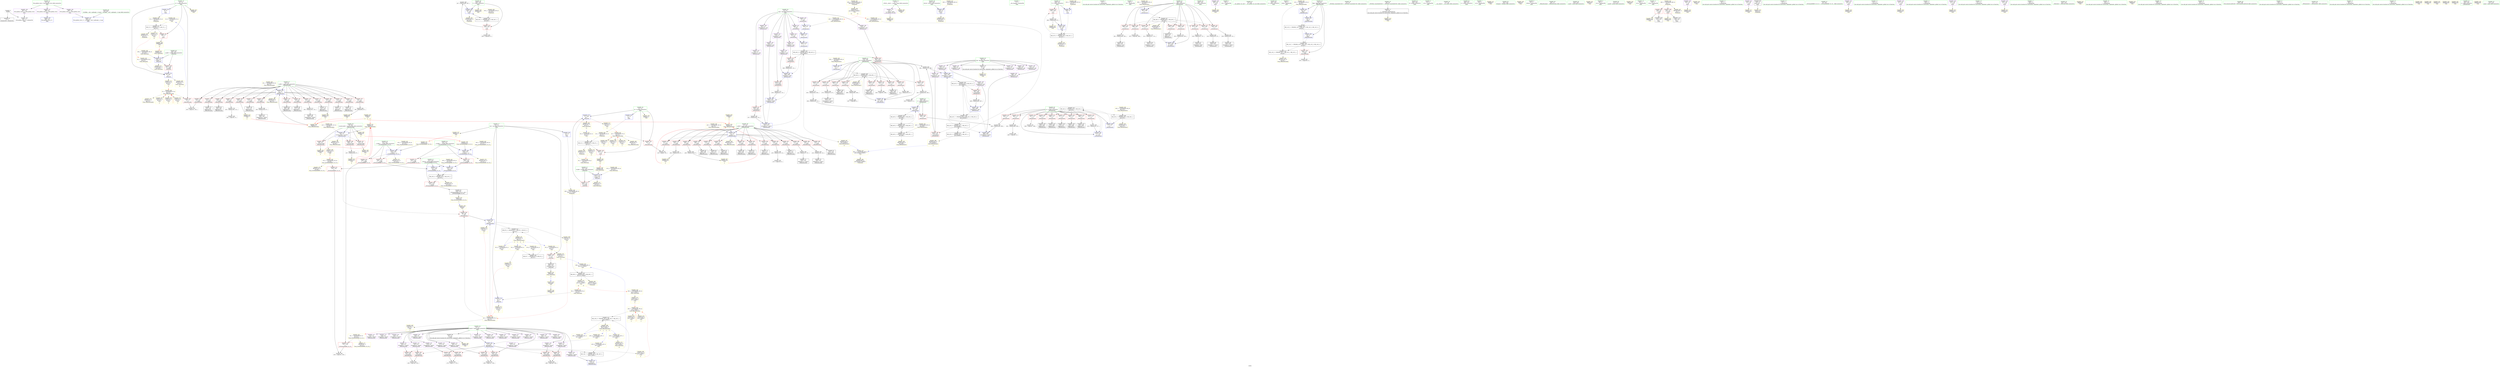digraph "SVFG" {
	label="SVFG";

	Node0x55bd199b8bf0 [shape=record,color=grey,label="{NodeID: 0\nNullPtr}"];
	Node0x55bd199b8bf0 -> Node0x55bd199c5130[style=solid];
	Node0x55bd199b8bf0 -> Node0x55bd199d1ec0[style=solid];
	Node0x55bd199fa690 [shape=record,color=yellow,style=double,label="{NodeID: 526\n2V_3 = CSCHI(MR_2V_2)\npts\{10 \}\nCS[]}"];
	Node0x55bd199fa690 -> Node0x55bd199f0400[style=dashed];
	Node0x55bd199f4310 [shape=record,color=yellow,style=double,label="{NodeID: 443\n24V_1 = ENCHI(MR_24V_0)\npts\{227 \}\nFun[_ZSt3maxIiERKT_S2_S2_]}"];
	Node0x55bd199f4310 -> Node0x55bd199d27e0[style=dashed];
	Node0x55bd199d7a70 [shape=record,color=grey,label="{NodeID: 360\n457 = Binary(456, 407, )\n}"];
	Node0x55bd199d7a70 -> Node0x55bd199d3d00[style=solid];
	Node0x55bd199d2e60 [shape=record,color=blue,label="{NodeID: 277\n287\<--97\n\<--\n_Z8Generatev\n}"];
	Node0x55bd199d2e60 -> Node0x55bd199d2f30[style=dashed];
	Node0x55bd199c6b20 [shape=record,color=red,label="{NodeID: 194\n204\<--77\n\<--j.addr\n_Z9backtrackiii\n}"];
	Node0x55bd199c6b20 -> Node0x55bd199d7770[style=solid];
	Node0x55bd199c3c80 [shape=record,color=purple,label="{NodeID: 111\n53\<--4\n\<--_ZStL8__ioinit\n__cxx_global_var_init\n}"];
	Node0x55bd199c3c80 -> Node0x55bd199d4a00[style=solid];
	Node0x55bd199c1e00 [shape=record,color=green,label="{NodeID: 28\n15\<--17\nboard\<--board_field_insensitive\nGlob }"];
	Node0x55bd199c1e00 -> Node0x55bd199c5300[style=solid];
	Node0x55bd199c1e00 -> Node0x55bd199c3d50[style=solid];
	Node0x55bd199c1e00 -> Node0x55bd199c3e20[style=solid];
	Node0x55bd199c1e00 -> Node0x55bd199c3ef0[style=solid];
	Node0x55bd199c1e00 -> Node0x55bd199c3fc0[style=solid];
	Node0x55bd199c1e00 -> Node0x55bd199c89e0[style=solid];
	Node0x55bd199c1e00 -> Node0x55bd199c8ab0[style=solid];
	Node0x55bd199c1e00 -> Node0x55bd199c8b80[style=solid];
	Node0x55bd199c1e00 -> Node0x55bd199c8c50[style=solid];
	Node0x55bd199c1e00 -> Node0x55bd199c8d20[style=solid];
	Node0x55bd199c1e00 -> Node0x55bd199c8df0[style=solid];
	Node0x55bd199c1e00 -> Node0x55bd199c8ec0[style=solid];
	Node0x55bd199c1e00 -> Node0x55bd199c8f90[style=solid];
	Node0x55bd199c1e00 -> Node0x55bd199c9060[style=solid];
	Node0x55bd199c1e00 -> Node0x55bd199c9130[style=solid];
	Node0x55bd199c1e00 -> Node0x55bd199c9200[style=solid];
	Node0x55bd199c1e00 -> Node0x55bd199c92d0[style=solid];
	Node0x55bd199c1e00 -> Node0x55bd199c93a0[style=solid];
	Node0x55bd199c1e00 -> Node0x55bd199c9470[style=solid];
	Node0x55bd199c1e00 -> Node0x55bd199c9540[style=solid];
	Node0x55bd199c1e00 -> Node0x55bd199c9610[style=solid];
	Node0x55bd199f6ec0 [shape=record,color=yellow,style=double,label="{NodeID: 471\nRETMU(29V_2)\npts\{250 \}\nFun[_Z5bruteii]}"];
	Node0x55bd199ccef0 [shape=record,color=grey,label="{NodeID: 388\n393 = cmp(391, 9, )\n}"];
	Node0x55bd199d4520 [shape=record,color=yellow,style=double,label="{NodeID: 305\nAPARM(98)\nCS[]|{<s0>4}}"];
	Node0x55bd199d4520:s0 -> Node0x55bd199d6b20[style=solid,color=red];
	Node0x55bd199c81e0 [shape=record,color=red,label="{NodeID: 222\n377\<--277\n\<--n\n_Z8Generatev\n}"];
	Node0x55bd199c81e0 -> Node0x55bd199c36d0[style=solid];
	Node0x55bd199c9c90 [shape=record,color=purple,label="{NodeID: 139\n404\<--18\narrayidx50\<--dp\n_Z8Generatev\n}"];
	Node0x55bd199c9c90 -> Node0x55bd199d1780[style=solid];
	Node0x55bd199c9c90 -> Node0x55bd199d38f0[style=solid];
	Node0x55bd199c4780 [shape=record,color=green,label="{NodeID: 56\n424\<--425\nretval\<--retval_field_insensitive\nmain\n}"];
	Node0x55bd199c4780 -> Node0x55bd199d3b60[style=solid];
	Node0x55bd199f8930 [shape=record,color=yellow,style=double,label="{NodeID: 499\nCSMU(6V_2)\npts\{14 \}\nCS[]|{<s0>4}}"];
	Node0x55bd199f8930:s0 -> Node0x55bd199f47a0[style=dashed,color=red];
	Node0x55bd199eeb00 [shape=record,color=black,label="{NodeID: 416\nMR_40V_3 = PHI(MR_40V_5, MR_40V_2, )\npts\{286 \}\n}"];
	Node0x55bd199eeb00 -> Node0x55bd199d3680[style=dashed];
	Node0x55bd199eeb00 -> Node0x55bd199ec900[style=dashed];
	Node0x55bd199eeb00 -> Node0x55bd199f1830[style=dashed];
	Node0x55bd199d5b60 [shape=record,color=yellow,style=double,label="{NodeID: 333\nAPARM(11)\nCS[]}"];
	Node0x55bd199d1780 [shape=record,color=red,label="{NodeID: 250\n405\<--404\n\<--arrayidx50\n_Z8Generatev\n}"];
	Node0x55bd199d1780 -> Node0x55bd199d7bf0[style=solid];
	Node0x55bd199cb3e0 [shape=record,color=red,label="{NodeID: 167\n95\<--75\n\<--i.addr\n_Z9backtrackiii\n}"];
	Node0x55bd199cb3e0 -> Node0x55bd199cc8f0[style=solid];
	Node0x55bd199c5fc0 [shape=record,color=black,label="{NodeID: 84\n173\<--172\nidxprom39\<--\n_Z9backtrackiii\n}"];
	Node0x55bd199b7990 [shape=record,color=green,label="{NodeID: 1\n7\<--1\n__dso_handle\<--dummyObj\nGlob }"];
	Node0x55bd199fa7f0 [shape=record,color=yellow,style=double,label="{NodeID: 527\n4V_3 = CSCHI(MR_4V_2)\npts\{12 \}\nCS[]}"];
	Node0x55bd199fa7f0 -> Node0x55bd199eff00[style=dashed];
	Node0x55bd199f43f0 [shape=record,color=yellow,style=double,label="{NodeID: 444\n6V_1 = ENCHI(MR_6V_0)\npts\{14 \}\nFun[_ZSt3maxIiERKT_S2_S2_]}"];
	Node0x55bd199f43f0 -> Node0x55bd199c7b60[style=dashed];
	Node0x55bd199f43f0 -> Node0x55bd199f7430[style=dashed];
	Node0x55bd199d7bf0 [shape=record,color=grey,label="{NodeID: 361\n406 = Binary(405, 407, )\n}"];
	Node0x55bd199d7bf0 -> Node0x55bd199d38f0[style=solid];
	Node0x55bd199d2f30 [shape=record,color=blue,label="{NodeID: 278\n289\<--121\n\<--\n_Z8Generatev\n}"];
	Node0x55bd199d2f30 -> Node0x55bd199d3000[style=dashed];
	Node0x55bd199c6bf0 [shape=record,color=red,label="{NodeID: 195\n213\<--77\n\<--j.addr\n_Z9backtrackiii\n}"];
	Node0x55bd199c6bf0 -> Node0x55bd199c6570[style=solid];
	Node0x55bd199c3d50 [shape=record,color=purple,label="{NodeID: 112\n114\<--15\narrayidx\<--board\n_Z9backtrackiii\n}"];
	Node0x55bd199c1f00 [shape=record,color=green,label="{NodeID: 29\n18\<--20\ndp\<--dp_field_insensitive\nGlob }"];
	Node0x55bd199c1f00 -> Node0x55bd199c5400[style=solid];
	Node0x55bd199c1f00 -> Node0x55bd199c96e0[style=solid];
	Node0x55bd199c1f00 -> Node0x55bd199c97b0[style=solid];
	Node0x55bd199c1f00 -> Node0x55bd199c9880[style=solid];
	Node0x55bd199c1f00 -> Node0x55bd199c9950[style=solid];
	Node0x55bd199c1f00 -> Node0x55bd199c9a20[style=solid];
	Node0x55bd199c1f00 -> Node0x55bd199c9af0[style=solid];
	Node0x55bd199c1f00 -> Node0x55bd199c9bc0[style=solid];
	Node0x55bd199c1f00 -> Node0x55bd199c9c90[style=solid];
	Node0x55bd199f6fa0 [shape=record,color=yellow,style=double,label="{NodeID: 472\nRETMU(31V_2)\npts\{252 \}\nFun[_Z5bruteii]}"];
	Node0x55bd199cd070 [shape=record,color=grey,label="{NodeID: 389\n397 = cmp(396, 9, )\n}"];
	Node0x55bd199d45f0 [shape=record,color=yellow,style=double,label="{NodeID: 306\nAPARM(107)\nCS[]|{<s0>5}}"];
	Node0x55bd199d45f0:s0 -> Node0x55bd199d6820[style=solid,color=red];
	Node0x55bd199c82b0 [shape=record,color=red,label="{NodeID: 223\n382\<--277\n\<--n\n_Z8Generatev\n}"];
	Node0x55bd199c82b0 -> Node0x55bd199c37a0[style=solid];
	Node0x55bd199c9d60 [shape=record,color=purple,label="{NodeID: 140\n287\<--21\n\<--seq\n_Z8Generatev\n}"];
	Node0x55bd199c9d60 -> Node0x55bd199d2e60[style=solid];
	Node0x55bd199c4850 [shape=record,color=green,label="{NodeID: 57\n426\<--427\nT\<--T_field_insensitive\nmain\n}"];
	Node0x55bd199c4850 -> Node0x55bd199d1850[style=solid];
	Node0x55bd199c4850 -> Node0x55bd199d3c30[style=solid];
	Node0x55bd199c4850 -> Node0x55bd199d3dd0[style=solid];
	Node0x55bd199f8a10 [shape=record,color=yellow,style=double,label="{NodeID: 500\nCSMU(16V_1)\npts\{170000 \}\nCS[]|{<s0>4}}"];
	Node0x55bd199f8a10:s0 -> Node0x55bd199f4c00[style=dashed,color=red];
	Node0x55bd199ef000 [shape=record,color=black,label="{NodeID: 417\nMR_42V_3 = PHI(MR_42V_7, MR_42V_2, )\npts\{200000 \}\n}"];
	Node0x55bd199ef000 -> Node0x55bd199d15e0[style=dashed];
	Node0x55bd199ef000 -> Node0x55bd199d3750[style=dashed];
	Node0x55bd199ef000 -> Node0x55bd199d3820[style=dashed];
	Node0x55bd199ef000 -> Node0x55bd199ece00[style=dashed];
	Node0x55bd199d5c30 [shape=record,color=yellow,style=double,label="{NodeID: 334\nAPARM(466)\nCS[]|{<s0>15}}"];
	Node0x55bd199d5c30:s0 -> Node0x55bd199d63d0[style=solid,color=red];
	Node0x55bd199d1850 [shape=record,color=red,label="{NodeID: 251\n463\<--426\n\<--T\nmain\n}"];
	Node0x55bd199d1850 -> Node0x55bd199d72f0[style=solid];
	Node0x55bd199cb4b0 [shape=record,color=red,label="{NodeID: 168\n101\<--75\n\<--i.addr\n_Z9backtrackiii\n}"];
	Node0x55bd199cb4b0 -> Node0x55bd199ce3f0[style=solid];
	Node0x55bd199c6090 [shape=record,color=black,label="{NodeID: 85\n176\<--175\nidxprom41\<--\n_Z9backtrackiii\n}"];
	Node0x55bd199c0340 [shape=record,color=green,label="{NodeID: 2\n9\<--1\n\<--dummyObj\nCan only get source location for instruction, argument, global var or function.}"];
	Node0x55bd199fa8d0 [shape=record,color=yellow,style=double,label="{NodeID: 528\n56V_3 = CSCHI(MR_56V_2)\npts\{14 170000 \}\nCS[]}"];
	Node0x55bd199fa8d0 -> Node0x55bd199f0e00[style=dashed];
	Node0x55bd199f44d0 [shape=record,color=yellow,style=double,label="{NodeID: 445\n12V_1 = ENCHI(MR_12V_0)\npts\{80 \}\nFun[_ZSt3maxIiERKT_S2_S2_]}"];
	Node0x55bd199f44d0 -> Node0x55bd199c7c30[style=dashed];
	Node0x55bd199f44d0 -> Node0x55bd199f7510[style=dashed];
	Node0x55bd199d7d70 [shape=record,color=grey,label="{NodeID: 362\n373 = Binary(372, 97, )\n}"];
	Node0x55bd199d7d70 -> Node0x55bd199c3600[style=solid];
	Node0x55bd199d3000 [shape=record,color=blue,label="{NodeID: 279\n291\<--121\n\<--\n_Z8Generatev\n}"];
	Node0x55bd199d3000 -> Node0x55bd199f2730[style=dashed];
	Node0x55bd199c6cc0 [shape=record,color=red,label="{NodeID: 196\n98\<--79\n\<--counter.addr\n_Z9backtrackiii\n}"];
	Node0x55bd199c6cc0 -> Node0x55bd199d4520[style=solid];
	Node0x55bd199c3e20 [shape=record,color=purple,label="{NodeID: 113\n117\<--15\narrayidx6\<--board\n_Z9backtrackiii\n}"];
	Node0x55bd199c3e20 -> Node0x55bd199d23d0[style=solid];
	Node0x55bd199c2000 [shape=record,color=green,label="{NodeID: 30\n21\<--25\nseq\<--seq_field_insensitive\nGlob }"];
	Node0x55bd199c2000 -> Node0x55bd199c9d60[style=solid];
	Node0x55bd199c2000 -> Node0x55bd199c9e30[style=solid];
	Node0x55bd199c2000 -> Node0x55bd199c9f00[style=solid];
	Node0x55bd199c2000 -> Node0x55bd199c9fd0[style=solid];
	Node0x55bd199c2000 -> Node0x55bd199ca0a0[style=solid];
	Node0x55bd199c2000 -> Node0x55bd199ca170[style=solid];
	Node0x55bd199c2000 -> Node0x55bd199ca240[style=solid];
	Node0x55bd199c2000 -> Node0x55bd199ca310[style=solid];
	Node0x55bd199c2000 -> Node0x55bd199ca3e0[style=solid];
	Node0x55bd199c2000 -> Node0x55bd199ca4b0[style=solid];
	Node0x55bd199f7080 [shape=record,color=yellow,style=double,label="{NodeID: 473\nRETMU(16V_2)\npts\{170000 \}\nFun[_Z5bruteii]|{<s0>15}}"];
	Node0x55bd199f7080:s0 -> Node0x55bd199fa8d0[style=dashed,color=blue];
	Node0x55bd199cd1f0 [shape=record,color=grey,label="{NodeID: 390\n196 = cmp(188, 195, )\n}"];
	Node0x55bd199d46c0 [shape=record,color=yellow,style=double,label="{NodeID: 307\nAPARM(109)\nCS[]|{<s0>5}}"];
	Node0x55bd199d46c0:s0 -> Node0x55bd199d69a0[style=solid,color=red];
	Node0x55bd199c8380 [shape=record,color=red,label="{NodeID: 224\n390\<--277\n\<--n\n_Z8Generatev\n}"];
	Node0x55bd199c8380 -> Node0x55bd199d81f0[style=solid];
	Node0x55bd199c9e30 [shape=record,color=purple,label="{NodeID: 141\n289\<--21\n\<--seq\n_Z8Generatev\n}"];
	Node0x55bd199c9e30 -> Node0x55bd199d2f30[style=solid];
	Node0x55bd199c4920 [shape=record,color=green,label="{NodeID: 58\n428\<--429\nt\<--t_field_insensitive\nmain\n}"];
	Node0x55bd199c4920 -> Node0x55bd199d1920[style=solid];
	Node0x55bd199c4920 -> Node0x55bd199d3d00[style=solid];
	Node0x55bd199c4920 -> Node0x55bd199d55b0[style=solid];
	Node0x55bd199f8af0 [shape=record,color=yellow,style=double,label="{NodeID: 501\nCSMU(2V_1)\npts\{10 \}\nCS[]|{<s0>5}}"];
	Node0x55bd199f8af0:s0 -> Node0x55bd199f45b0[style=dashed,color=red];
	Node0x55bd199ef500 [shape=record,color=black,label="{NodeID: 418\nMR_42V_7 = PHI(MR_42V_6, MR_42V_5, MR_42V_5, )\npts\{200000 \}\n}"];
	Node0x55bd199ef500 -> Node0x55bd199ef000[style=dashed];
	Node0x55bd199d5d00 [shape=record,color=yellow,style=double,label="{NodeID: 335\nAPARM(467)\nCS[]|{<s0>15}}"];
	Node0x55bd199d5d00:s0 -> Node0x55bd199d64c0[style=solid,color=red];
	Node0x55bd199d1920 [shape=record,color=red,label="{NodeID: 252\n456\<--428\n\<--t\nmain\n}"];
	Node0x55bd199d1920 -> Node0x55bd199d7a70[style=solid];
	Node0x55bd199d1920 -> Node0x55bd199cd670[style=solid];
	Node0x55bd199cb580 [shape=record,color=red,label="{NodeID: 169\n107\<--75\n\<--i.addr\n_Z9backtrackiii\n}"];
	Node0x55bd199cb580 -> Node0x55bd199d45f0[style=solid];
	Node0x55bd199c6160 [shape=record,color=black,label="{NodeID: 86\n183\<--182\nidxprom46\<--sub45\n_Z9backtrackiii\n}"];
	Node0x55bd199c03d0 [shape=record,color=green,label="{NodeID: 3\n26\<--1\n.str\<--dummyObj\nGlob }"];
	Node0x55bd199f45b0 [shape=record,color=yellow,style=double,label="{NodeID: 446\n2V_1 = ENCHI(MR_2V_0)\npts\{10 \}\nFun[_Z9backtrackiii]}"];
	Node0x55bd199f45b0 -> Node0x55bd199cae30[style=dashed];
	Node0x55bd199f45b0 -> Node0x55bd199f75f0[style=dashed];
	Node0x55bd199f45b0 -> Node0x55bd199f86f0[style=dashed];
	Node0x55bd199f45b0 -> Node0x55bd199f8af0[style=dashed];
	Node0x55bd199f45b0 -> Node0x55bd199f8ef0[style=dashed];
	Node0x55bd199d7ef0 [shape=record,color=grey,label="{NodeID: 363\n128 = Binary(127, 97, )\n}"];
	Node0x55bd199d7ef0 -> Node0x55bd199c5870[style=solid];
	Node0x55bd199d30d0 [shape=record,color=blue,label="{NodeID: 280\n281\<--294\ni\<--\n_Z8Generatev\n}"];
	Node0x55bd199d30d0 -> Node0x55bd199f2230[style=dashed];
	Node0x55bd199c6d90 [shape=record,color=red,label="{NodeID: 197\n110\<--79\n\<--counter.addr\n_Z9backtrackiii\n}"];
	Node0x55bd199c6d90 -> Node0x55bd199d4790[style=solid];
	Node0x55bd199c3ef0 [shape=record,color=purple,label="{NodeID: 114\n126\<--15\narrayidx9\<--board\n_Z9backtrackiii\n}"];
	Node0x55bd199c2100 [shape=record,color=green,label="{NodeID: 31\n42\<--46\nllvm.global_ctors\<--llvm.global_ctors_field_insensitive\nGlob }"];
	Node0x55bd199c2100 -> Node0x55bd199cab30[style=solid];
	Node0x55bd199c2100 -> Node0x55bd199cac30[style=solid];
	Node0x55bd199c2100 -> Node0x55bd199cad30[style=solid];
	Node0x55bd199f7160 [shape=record,color=yellow,style=double,label="{NodeID: 474\nRETMU(20V_3)\npts\{223 \}\nFun[_ZSt3maxIiERKT_S2_S2_]}"];
	Node0x55bd199cd370 [shape=record,color=grey,label="{NodeID: 391\n139 = cmp(131, 138, )\n}"];
	Node0x55bd199d4790 [shape=record,color=yellow,style=double,label="{NodeID: 308\nAPARM(110)\nCS[]|{<s0>5}}"];
	Node0x55bd199d4790:s0 -> Node0x55bd199d6b20[style=solid,color=red];
	Node0x55bd199c8450 [shape=record,color=red,label="{NodeID: 225\n399\<--277\n\<--n\n_Z8Generatev\n}"];
	Node0x55bd199c8450 -> Node0x55bd199c3940[style=solid];
	Node0x55bd199c9f00 [shape=record,color=purple,label="{NodeID: 142\n291\<--21\n\<--seq\n_Z8Generatev\n}"];
	Node0x55bd199c9f00 -> Node0x55bd199d3000[style=solid];
	Node0x55bd199c49f0 [shape=record,color=green,label="{NodeID: 59\n430\<--431\ni\<--i_field_insensitive\nmain\n}"];
	Node0x55bd199f8c50 [shape=record,color=yellow,style=double,label="{NodeID: 502\nCSMU(4V_1)\npts\{12 \}\nCS[]|{<s0>5}}"];
	Node0x55bd199f8c50:s0 -> Node0x55bd199f46c0[style=dashed,color=red];
	Node0x55bd199efa00 [shape=record,color=black,label="{NodeID: 419\nMR_52V_3 = PHI(MR_52V_4, MR_52V_2, )\npts\{427 \}\n}"];
	Node0x55bd199efa00 -> Node0x55bd199d1850[style=dashed];
	Node0x55bd199efa00 -> Node0x55bd199d3dd0[style=dashed];
	Node0x55bd199efa00 -> Node0x55bd199f80d0[style=dashed];
	Node0x55bd199d5dd0 [shape=record,color=yellow,style=double,label="{NodeID: 336\nAPARM(469)\nCS[]}"];
	Node0x55bd199d19f0 [shape=record,color=blue,label="{NodeID: 253\n8\<--9\nn\<--\nGlob }"];
	Node0x55bd199d19f0 -> Node0x55bd199f4df0[style=dashed];
	Node0x55bd199cb650 [shape=record,color=red,label="{NodeID: 170\n112\<--75\n\<--i.addr\n_Z9backtrackiii\n}"];
	Node0x55bd199cb650 -> Node0x55bd199c5600[style=solid];
	Node0x55bd199c6230 [shape=record,color=black,label="{NodeID: 87\n186\<--185\nidxprom48\<--\n_Z9backtrackiii\n}"];
	Node0x55bd199c0460 [shape=record,color=green,label="{NodeID: 4\n28\<--1\n.str.1\<--dummyObj\nGlob }"];
	Node0x55bd199f46c0 [shape=record,color=yellow,style=double,label="{NodeID: 447\n4V_1 = ENCHI(MR_4V_0)\npts\{12 \}\nFun[_Z9backtrackiii]}"];
	Node0x55bd199f46c0 -> Node0x55bd199cafd0[style=dashed];
	Node0x55bd199f46c0 -> Node0x55bd199f7700[style=dashed];
	Node0x55bd199f46c0 -> Node0x55bd199f8850[style=dashed];
	Node0x55bd199f46c0 -> Node0x55bd199f8c50[style=dashed];
	Node0x55bd199f46c0 -> Node0x55bd199f9050[style=dashed];
	Node0x55bd199d8070 [shape=record,color=grey,label="{NodeID: 364\n381 = Binary(376, 380, )\n}"];
	Node0x55bd199d8070 -> Node0x55bd199d3820[style=solid];
	Node0x55bd199d31a0 [shape=record,color=blue,label="{NodeID: 281\n309\<--306\narrayidx2\<--add\n_Z8Generatev\n}"];
	Node0x55bd199d31a0 -> Node0x55bd199d1440[style=dashed];
	Node0x55bd199d31a0 -> Node0x55bd199d3270[style=dashed];
	Node0x55bd199c6e60 [shape=record,color=red,label="{NodeID: 198\n206\<--79\n\<--counter.addr\n_Z9backtrackiii\n}"];
	Node0x55bd199c6e60 -> Node0x55bd199d75f0[style=solid];
	Node0x55bd199c3fc0 [shape=record,color=purple,label="{NodeID: 115\n130\<--15\narrayidx12\<--board\n_Z9backtrackiii\n}"];
	Node0x55bd199c3fc0 -> Node0x55bd199c70d0[style=solid];
	Node0x55bd199c2200 [shape=record,color=green,label="{NodeID: 32\n47\<--48\n__cxx_global_var_init\<--__cxx_global_var_init_field_insensitive\n}"];
	Node0x55bd199f7270 [shape=record,color=yellow,style=double,label="{NodeID: 475\nRETMU(22V_2)\npts\{225 \}\nFun[_ZSt3maxIiERKT_S2_S2_]}"];
	Node0x55bd199cd4f0 [shape=record,color=grey,label="{NodeID: 392\n234 = cmp(231, 233, )\n}"];
	Node0x55bd199d4860 [shape=record,color=yellow,style=double,label="{NodeID: 309\nAPARM(4)\nCS[]}"];
	Node0x55bd199c8520 [shape=record,color=red,label="{NodeID: 226\n411\<--277\n\<--n\n_Z8Generatev\n}"];
	Node0x55bd199c8520 -> Node0x55bd199d8670[style=solid];
	Node0x55bd199c9fd0 [shape=record,color=purple,label="{NodeID: 143\n304\<--21\narrayidx\<--seq\n_Z8Generatev\n}"];
	Node0x55bd199c9fd0 -> Node0x55bd199d1370[style=solid];
	Node0x55bd199c4ac0 [shape=record,color=green,label="{NodeID: 60\n432\<--433\nj\<--j_field_insensitive\nmain\n}"];
	Node0x55bd199f8d30 [shape=record,color=yellow,style=double,label="{NodeID: 503\nCSMU(6V_2)\npts\{14 \}\nCS[]|{<s0>5}}"];
	Node0x55bd199f8d30:s0 -> Node0x55bd199f47a0[style=dashed,color=red];
	Node0x55bd199eff00 [shape=record,color=black,label="{NodeID: 420\nMR_4V_2 = PHI(MR_4V_3, MR_4V_1, )\npts\{12 \}\n}"];
	Node0x55bd199eff00 -> Node0x55bd199cb0a0[style=dashed];
	Node0x55bd199eff00 -> Node0x55bd199f7f10[style=dashed];
	Node0x55bd199eff00 -> Node0x55bd199f9a10[style=dashed];
	Node0x55bd199d5ea0 [shape=record,color=yellow,style=double,label="{NodeID: 337\nAPARM(464)\nCS[]}"];
	Node0x55bd199d1ac0 [shape=record,color=blue,label="{NodeID: 254\n11\<--9\nm\<--\nGlob }"];
	Node0x55bd199d1ac0 -> Node0x55bd199f4ed0[style=dashed];
	Node0x55bd199cb720 [shape=record,color=red,label="{NodeID: 171\n124\<--75\n\<--i.addr\n_Z9backtrackiii\n}"];
	Node0x55bd199cb720 -> Node0x55bd199c57a0[style=solid];
	Node0x55bd199c6300 [shape=record,color=black,label="{NodeID: 88\n190\<--189\nidxprom50\<--\n_Z9backtrackiii\n}"];
	Node0x55bd199c04f0 [shape=record,color=green,label="{NodeID: 5\n30\<--1\nstdin\<--dummyObj\nGlob }"];
	Node0x55bd199f47a0 [shape=record,color=yellow,style=double,label="{NodeID: 448\n6V_1 = ENCHI(MR_6V_0)\npts\{14 \}\nFun[_Z9backtrackiii]}"];
	Node0x55bd199f47a0 -> Node0x55bd199c7000[style=dashed];
	Node0x55bd199f47a0 -> Node0x55bd199d2230[style=dashed];
	Node0x55bd199f47a0 -> Node0x55bd199f84b0[style=dashed];
	Node0x55bd199d81f0 [shape=record,color=grey,label="{NodeID: 365\n391 = Binary(390, 392, )\n}"];
	Node0x55bd199d81f0 -> Node0x55bd199ccef0[style=solid];
	Node0x55bd199d3270 [shape=record,color=blue,label="{NodeID: 282\n320\<--316\narrayidx9\<--add6\n_Z8Generatev\n}"];
	Node0x55bd199d3270 -> Node0x55bd199d1510[style=dashed];
	Node0x55bd199d3270 -> Node0x55bd199d3340[style=dashed];
	Node0x55bd199c6f30 [shape=record,color=red,label="{NodeID: 199\n200\<--81\n\<--flag\n_Z9backtrackiii\n}"];
	Node0x55bd199c6f30 -> Node0x55bd199ccd70[style=solid];
	Node0x55bd199c89e0 [shape=record,color=purple,label="{NodeID: 116\n134\<--15\narrayidx14\<--board\n_Z9backtrackiii\n}"];
	Node0x55bd199c2300 [shape=record,color=green,label="{NodeID: 33\n51\<--52\n_ZNSt8ios_base4InitC1Ev\<--_ZNSt8ios_base4InitC1Ev_field_insensitive\n}"];
	Node0x55bd199f7350 [shape=record,color=yellow,style=double,label="{NodeID: 476\nRETMU(24V_2)\npts\{227 \}\nFun[_ZSt3maxIiERKT_S2_S2_]}"];
	Node0x55bd199cd670 [shape=record,color=grey,label="{NodeID: 393\n459 = cmp(456, 9, )\n}"];
	Node0x55bd199d4930 [shape=record,color=yellow,style=double,label="{NodeID: 310\nAPARM(55)\nCS[]}"];
	Node0x55bd199c85f0 [shape=record,color=red,label="{NodeID: 227\n342\<--279\n\<--m\n_Z8Generatev\n}"];
	Node0x55bd199c85f0 -> Node0x55bd199cdaf0[style=solid];
	Node0x55bd199ca0a0 [shape=record,color=purple,label="{NodeID: 144\n309\<--21\narrayidx2\<--seq\n_Z8Generatev\n}"];
	Node0x55bd199ca0a0 -> Node0x55bd199d31a0[style=solid];
	Node0x55bd199c4b90 [shape=record,color=green,label="{NodeID: 61\n434\<--435\nk\<--k_field_insensitive\nmain\n}"];
	Node0x55bd199f8e10 [shape=record,color=yellow,style=double,label="{NodeID: 504\nCSMU(16V_1)\npts\{170000 \}\nCS[]|{<s0>5}}"];
	Node0x55bd199f8e10:s0 -> Node0x55bd199f4c00[style=dashed,color=red];
	Node0x55bd199f0400 [shape=record,color=black,label="{NodeID: 421\nMR_2V_2 = PHI(MR_2V_3, MR_2V_1, )\npts\{10 \}\n}"];
	Node0x55bd199f0400 -> Node0x55bd199caf00[style=dashed];
	Node0x55bd199f0400 -> Node0x55bd199f7e30[style=dashed];
	Node0x55bd199f0400 -> Node0x55bd199f98b0[style=dashed];
	Node0x55bd199d5f70 [shape=record,color=yellow,style=double,label="{NodeID: 338\nAPARM(468)\nCS[]}"];
	Node0x55bd199d1bc0 [shape=record,color=blue,label="{NodeID: 255\n13\<--9\nres\<--\nGlob }"];
	Node0x55bd199d1bc0 -> Node0x55bd199f5250[style=dashed];
	Node0x55bd199cb7f0 [shape=record,color=red,label="{NodeID: 172\n132\<--75\n\<--i.addr\n_Z9backtrackiii\n}"];
	Node0x55bd199cb7f0 -> Node0x55bd199c5940[style=solid];
	Node0x55bd199c63d0 [shape=record,color=black,label="{NodeID: 89\n193\<--192\nidxprom52\<--\n_Z9backtrackiii\n}"];
	Node0x55bd199c0d30 [shape=record,color=green,label="{NodeID: 6\n31\<--1\n.str.2\<--dummyObj\nGlob }"];
	Node0x55bd199f4880 [shape=record,color=yellow,style=double,label="{NodeID: 449\n8V_1 = ENCHI(MR_8V_0)\npts\{76 \}\nFun[_Z9backtrackiii]}"];
	Node0x55bd199f4880 -> Node0x55bd199d1fc0[style=dashed];
	Node0x55bd199d8370 [shape=record,color=grey,label="{NodeID: 366\n356 = Binary(355, 121, )\n}"];
	Node0x55bd199d8370 -> Node0x55bd199d3680[style=solid];
	Node0x55bd199d3340 [shape=record,color=blue,label="{NodeID: 283\n331\<--327\narrayidx16\<--add13\n_Z8Generatev\n}"];
	Node0x55bd199d3340 -> Node0x55bd199f2730[style=dashed];
	Node0x55bd199c7000 [shape=record,color=red,label="{NodeID: 200\n89\<--86\n\<--call\n_Z9backtrackiii\n}"];
	Node0x55bd199c7000 -> Node0x55bd199d2230[style=solid];
	Node0x55bd199c8ab0 [shape=record,color=purple,label="{NodeID: 117\n137\<--15\narrayidx16\<--board\n_Z9backtrackiii\n}"];
	Node0x55bd199c8ab0 -> Node0x55bd199c71a0[style=solid];
	Node0x55bd199c2400 [shape=record,color=green,label="{NodeID: 34\n57\<--58\n__cxa_atexit\<--__cxa_atexit_field_insensitive\n}"];
	Node0x55bd199f7430 [shape=record,color=yellow,style=double,label="{NodeID: 477\nRETMU(6V_1)\npts\{14 \}\nFun[_ZSt3maxIiERKT_S2_S2_]}"];
	Node0x55bd199cd7f0 [shape=record,color=grey,label="{NodeID: 394\n297 = cmp(296, 298, )\n}"];
	Node0x55bd199d4a00 [shape=record,color=yellow,style=double,label="{NodeID: 311\nAPARM(53)\nCS[]}"];
	Node0x55bd199c86c0 [shape=record,color=red,label="{NodeID: 228\n350\<--279\n\<--m\n_Z8Generatev\n}"];
	Node0x55bd199c86c0 -> Node0x55bd199d8970[style=solid];
	Node0x55bd199ca170 [shape=record,color=purple,label="{NodeID: 145\n314\<--21\narrayidx5\<--seq\n_Z8Generatev\n}"];
	Node0x55bd199ca170 -> Node0x55bd199d1440[style=solid];
	Node0x55bd199c4c60 [shape=record,color=green,label="{NodeID: 62\n436\<--437\nx\<--x_field_insensitive\nmain\n}"];
	Node0x55bd199f8ef0 [shape=record,color=yellow,style=double,label="{NodeID: 505\nCSMU(2V_1)\npts\{10 \}\nCS[]|{<s0>6}}"];
	Node0x55bd199f8ef0:s0 -> Node0x55bd199f45b0[style=dashed,color=red];
	Node0x55bd199f0900 [shape=record,color=black,label="{NodeID: 422\nMR_54V_2 = PHI(MR_54V_3, MR_54V_1, )\npts\{429 \}\n}"];
	Node0x55bd199f0900 -> Node0x55bd199d1920[style=dashed];
	Node0x55bd199f0900 -> Node0x55bd199d3d00[style=dashed];
	Node0x55bd199d6040 [shape=record,color=yellow,style=double,label="{NodeID: 339\nARet(86)\nCS[]}"];
	Node0x55bd199d6040 -> Node0x55bd199c7000[style=solid];
	Node0x55bd199d1cc0 [shape=record,color=blue,label="{NodeID: 256\n489\<--43\nllvm.global_ctors_0\<--\nGlob }"];
	Node0x55bd199cb8c0 [shape=record,color=red,label="{NodeID: 173\n141\<--75\n\<--i.addr\n_Z9backtrackiii\n}"];
	Node0x55bd199cb8c0 -> Node0x55bd199c5ae0[style=solid];
	Node0x55bd199c64a0 [shape=record,color=black,label="{NodeID: 90\n211\<--210\nidxprom61\<--\n_Z9backtrackiii\n}"];
	Node0x55bd199c0dc0 [shape=record,color=green,label="{NodeID: 7\n33\<--1\n.str.3\<--dummyObj\nGlob }"];
	Node0x55bd199f4960 [shape=record,color=yellow,style=double,label="{NodeID: 450\n10V_1 = ENCHI(MR_10V_0)\npts\{78 \}\nFun[_Z9backtrackiii]}"];
	Node0x55bd199f4960 -> Node0x55bd199d2090[style=dashed];
	Node0x55bd199d84f0 [shape=record,color=grey,label="{NodeID: 367\n360 = Binary(358, 359, )\n}"];
	Node0x55bd199d84f0 -> Node0x55bd199d3750[style=solid];
	Node0x55bd199d3410 [shape=record,color=blue,label="{NodeID: 284\n281\<--335\ni\<--add17\n_Z8Generatev\n}"];
	Node0x55bd199d3410 -> Node0x55bd199f2230[style=dashed];
	Node0x55bd199c70d0 [shape=record,color=red,label="{NodeID: 201\n131\<--130\n\<--arrayidx12\n_Z9backtrackiii\n}"];
	Node0x55bd199c70d0 -> Node0x55bd199cd370[style=solid];
	Node0x55bd199c8b80 [shape=record,color=purple,label="{NodeID: 118\n143\<--15\narrayidx20\<--board\n_Z9backtrackiii\n}"];
	Node0x55bd199c2500 [shape=record,color=green,label="{NodeID: 35\n56\<--62\n_ZNSt8ios_base4InitD1Ev\<--_ZNSt8ios_base4InitD1Ev_field_insensitive\n}"];
	Node0x55bd199c2500 -> Node0x55bd199c5500[style=solid];
	Node0x55bd199f7510 [shape=record,color=yellow,style=double,label="{NodeID: 478\nRETMU(12V_1)\npts\{80 \}\nFun[_ZSt3maxIiERKT_S2_S2_]}"];
	Node0x55bd199cd970 [shape=record,color=grey,label="{NodeID: 395\n179 = cmp(171, 178, )\n}"];
	Node0x55bd199d4ad0 [shape=record,color=yellow,style=double,label="{NodeID: 312\nAPARM(7)\nCS[]}"];
	Node0x55bd199c8790 [shape=record,color=red,label="{NodeID: 229\n354\<--279\n\<--m\n_Z8Generatev\n}"];
	Node0x55bd199c8790 -> Node0x55bd199d8c70[style=solid];
	Node0x55bd199ca240 [shape=record,color=purple,label="{NodeID: 146\n320\<--21\narrayidx9\<--seq\n_Z8Generatev\n}"];
	Node0x55bd199ca240 -> Node0x55bd199d3270[style=solid];
	Node0x55bd199c4d30 [shape=record,color=green,label="{NodeID: 63\n443\<--444\nfreopen\<--freopen_field_insensitive\n}"];
	Node0x55bd199f9050 [shape=record,color=yellow,style=double,label="{NodeID: 506\nCSMU(4V_1)\npts\{12 \}\nCS[]|{<s0>6}}"];
	Node0x55bd199f9050:s0 -> Node0x55bd199f46c0[style=dashed,color=red];
	Node0x55bd199f0e00 [shape=record,color=black,label="{NodeID: 423\nMR_56V_2 = PHI(MR_56V_3, MR_56V_1, )\npts\{14 170000 \}\n}"];
	Node0x55bd199f0e00 -> Node0x55bd199f8290[style=dashed];
	Node0x55bd199f0e00 -> Node0x55bd199f9af0[style=dashed];
	Node0x55bd199d60d0 [shape=record,color=yellow,style=double,label="{NodeID: 340\nARet(54)\nCS[]}"];
	Node0x55bd199d1dc0 [shape=record,color=blue,label="{NodeID: 257\n490\<--44\nllvm.global_ctors_1\<--_GLOBAL__sub_I_sgtlaugh_1_0.cpp\nGlob }"];
	Node0x55bd199cb990 [shape=record,color=red,label="{NodeID: 174\n149\<--75\n\<--i.addr\n_Z9backtrackiii\n}"];
	Node0x55bd199cb990 -> Node0x55bd199c5c80[style=solid];
	Node0x55bd199c6570 [shape=record,color=black,label="{NodeID: 91\n214\<--213\nidxprom63\<--\n_Z9backtrackiii\n}"];
	Node0x55bd199c0e50 [shape=record,color=green,label="{NodeID: 8\n35\<--1\nstdout\<--dummyObj\nGlob }"];
	Node0x55bd199f4a40 [shape=record,color=yellow,style=double,label="{NodeID: 451\n12V_1 = ENCHI(MR_12V_0)\npts\{80 \}\nFun[_Z9backtrackiii]}"];
	Node0x55bd199f4a40 -> Node0x55bd199d2160[style=dashed];
	Node0x55bd199d8670 [shape=record,color=grey,label="{NodeID: 368\n412 = Binary(411, 97, )\n}"];
	Node0x55bd199d8670 -> Node0x55bd199d39c0[style=solid];
	Node0x55bd199d34e0 [shape=record,color=blue,label="{NodeID: 285\n279\<--97\nm\<--\n_Z8Generatev\n}"];
	Node0x55bd199d34e0 -> Node0x55bd199ec400[style=dashed];
	Node0x55bd199c71a0 [shape=record,color=red,label="{NodeID: 202\n138\<--137\n\<--arrayidx16\n_Z9backtrackiii\n}"];
	Node0x55bd199c71a0 -> Node0x55bd199cd370[style=solid];
	Node0x55bd199c8c50 [shape=record,color=purple,label="{NodeID: 119\n147\<--15\narrayidx23\<--board\n_Z9backtrackiii\n}"];
	Node0x55bd199c8c50 -> Node0x55bd199c7270[style=solid];
	Node0x55bd199c2600 [shape=record,color=green,label="{NodeID: 36\n69\<--70\n_Z9backtrackiii\<--_Z9backtrackiii_field_insensitive\n}"];
	Node0x55bd199f75f0 [shape=record,color=yellow,style=double,label="{NodeID: 479\nRETMU(2V_1)\npts\{10 \}\nFun[_Z9backtrackiii]}"];
	Node0x55bd199cdaf0 [shape=record,color=grey,label="{NodeID: 396\n343 = cmp(342, 298, )\n}"];
	Node0x55bd199d4ba0 [shape=record,color=yellow,style=double,label="{NodeID: 313\nAPARM(203)\nCS[]|{<s0>6}}"];
	Node0x55bd199d4ba0:s0 -> Node0x55bd199d6820[style=solid,color=red];
	Node0x55bd199c8860 [shape=record,color=red,label="{NodeID: 230\n364\<--279\n\<--m\n_Z8Generatev\n}"];
	Node0x55bd199c8860 -> Node0x55bd199c3460[style=solid];
	Node0x55bd199ca310 [shape=record,color=purple,label="{NodeID: 147\n325\<--21\narrayidx12\<--seq\n_Z8Generatev\n}"];
	Node0x55bd199ca310 -> Node0x55bd199d1510[style=solid];
	Node0x55bd199c4e30 [shape=record,color=green,label="{NodeID: 64\n453\<--454\nscanf\<--scanf_field_insensitive\n}"];
	Node0x55bd199f9130 [shape=record,color=yellow,style=double,label="{NodeID: 507\nCSMU(6V_5)\npts\{14 \}\nCS[]|{<s0>6}}"];
	Node0x55bd199f9130:s0 -> Node0x55bd199f47a0[style=dashed,color=red];
	Node0x55bd199f1330 [shape=record,color=black,label="{NodeID: 424\nMR_14V_5 = PHI(MR_14V_4, MR_14V_3, MR_14V_3, MR_14V_3, )\npts\{82 \}\n}"];
	Node0x55bd199f1330 -> Node0x55bd199d2570[style=dashed];
	Node0x55bd199f1330 -> Node0x55bd199eab00[style=dashed];
	Node0x55bd199d6160 [shape=record,color=yellow,style=double,label="{NodeID: 341\nARet(452)\nCS[]}"];
	Node0x55bd199d1ec0 [shape=record,color=blue, style = dotted,label="{NodeID: 258\n491\<--3\nllvm.global_ctors_2\<--dummyVal\nGlob }"];
	Node0x55bd199cba60 [shape=record,color=red,label="{NodeID: 175\n160\<--75\n\<--i.addr\n_Z9backtrackiii\n}"];
	Node0x55bd199cba60 -> Node0x55bd199d9270[style=solid];
	Node0x55bd199c6640 [shape=record,color=black,label="{NodeID: 92\n219\<--242\n_ZSt3maxIiERKT_S2_S2__ret\<--\n_ZSt3maxIiERKT_S2_S2_\n}"];
	Node0x55bd199c6640 -> Node0x55bd199d7170[style=solid];
	Node0x55bd199c0ee0 [shape=record,color=green,label="{NodeID: 9\n36\<--1\n.str.4\<--dummyObj\nGlob }"];
	Node0x55bd199f4b20 [shape=record,color=yellow,style=double,label="{NodeID: 452\n14V_1 = ENCHI(MR_14V_0)\npts\{82 \}\nFun[_Z9backtrackiii]}"];
	Node0x55bd199f4b20 -> Node0x55bd199d2300[style=dashed];
	Node0x55bd199f4b20 -> Node0x55bd199ed800[style=dashed];
	Node0x55bd199d87f0 [shape=record,color=grey,label="{NodeID: 369\n417 = Binary(416, 97, )\n}"];
	Node0x55bd199d87f0 -> Node0x55bd199d3a90[style=solid];
	Node0x55bd199d35b0 [shape=record,color=blue,label="{NodeID: 286\n277\<--97\nn\<--\n_Z8Generatev\n}"];
	Node0x55bd199d35b0 -> Node0x55bd199ee600[style=dashed];
	Node0x55bd199c7270 [shape=record,color=red,label="{NodeID: 203\n148\<--147\n\<--arrayidx23\n_Z9backtrackiii\n}"];
	Node0x55bd199c7270 -> Node0x55bd199cdf70[style=solid];
	Node0x55bd199c8d20 [shape=record,color=purple,label="{NodeID: 120\n151\<--15\narrayidx25\<--board\n_Z9backtrackiii\n}"];
	Node0x55bd199c2700 [shape=record,color=green,label="{NodeID: 37\n75\<--76\ni.addr\<--i.addr_field_insensitive\n_Z9backtrackiii\n}"];
	Node0x55bd199c2700 -> Node0x55bd199cb3e0[style=solid];
	Node0x55bd199c2700 -> Node0x55bd199cb4b0[style=solid];
	Node0x55bd199c2700 -> Node0x55bd199cb580[style=solid];
	Node0x55bd199c2700 -> Node0x55bd199cb650[style=solid];
	Node0x55bd199c2700 -> Node0x55bd199cb720[style=solid];
	Node0x55bd199c2700 -> Node0x55bd199cb7f0[style=solid];
	Node0x55bd199c2700 -> Node0x55bd199cb8c0[style=solid];
	Node0x55bd199c2700 -> Node0x55bd199cb990[style=solid];
	Node0x55bd199c2700 -> Node0x55bd199cba60[style=solid];
	Node0x55bd199c2700 -> Node0x55bd199cbb30[style=solid];
	Node0x55bd199c2700 -> Node0x55bd199cbc00[style=solid];
	Node0x55bd199c2700 -> Node0x55bd199cbcd0[style=solid];
	Node0x55bd199c2700 -> Node0x55bd199cbda0[style=solid];
	Node0x55bd199c2700 -> Node0x55bd199cbe70[style=solid];
	Node0x55bd199c2700 -> Node0x55bd199cbf40[style=solid];
	Node0x55bd199c2700 -> Node0x55bd199d1fc0[style=solid];
	Node0x55bd199f7700 [shape=record,color=yellow,style=double,label="{NodeID: 480\nRETMU(4V_1)\npts\{12 \}\nFun[_Z9backtrackiii]}"];
	Node0x55bd199cdc70 [shape=record,color=grey,label="{NodeID: 397\n348 = cmp(347, 298, )\n}"];
	Node0x55bd199d4c70 [shape=record,color=yellow,style=double,label="{NodeID: 314\nAPARM(205)\nCS[]|{<s0>6}}"];
	Node0x55bd199d4c70:s0 -> Node0x55bd199d69a0[style=solid,color=red];
	Node0x55bd199d0850 [shape=record,color=red,label="{NodeID: 231\n372\<--279\n\<--m\n_Z8Generatev\n}"];
	Node0x55bd199d0850 -> Node0x55bd199d7d70[style=solid];
	Node0x55bd199ca3e0 [shape=record,color=purple,label="{NodeID: 148\n331\<--21\narrayidx16\<--seq\n_Z8Generatev\n}"];
	Node0x55bd199ca3e0 -> Node0x55bd199d3340[style=solid];
	Node0x55bd199c4f30 [shape=record,color=green,label="{NodeID: 65\n471\<--472\nprintf\<--printf_field_insensitive\n}"];
	Node0x55bd199f9210 [shape=record,color=yellow,style=double,label="{NodeID: 508\nCSMU(16V_5)\npts\{170000 \}\nCS[]|{<s0>6}}"];
	Node0x55bd199f9210:s0 -> Node0x55bd199f4c00[style=dashed,color=red];
	Node0x55bd199f1830 [shape=record,color=black,label="{NodeID: 425\nMR_40V_5 = PHI(MR_40V_3, MR_40V_4, )\npts\{286 \}\n}"];
	Node0x55bd199f1830 -> Node0x55bd199eeb00[style=dashed];
	Node0x55bd199d61f0 [shape=record,color=yellow,style=double,label="{NodeID: 342\nARet(462)\nCS[]}"];
	Node0x55bd199d1fc0 [shape=record,color=blue,label="{NodeID: 259\n75\<--72\ni.addr\<--i\n_Z9backtrackiii\n}"];
	Node0x55bd199d1fc0 -> Node0x55bd199cb3e0[style=dashed];
	Node0x55bd199d1fc0 -> Node0x55bd199cb4b0[style=dashed];
	Node0x55bd199d1fc0 -> Node0x55bd199cb580[style=dashed];
	Node0x55bd199d1fc0 -> Node0x55bd199cb650[style=dashed];
	Node0x55bd199d1fc0 -> Node0x55bd199cb720[style=dashed];
	Node0x55bd199d1fc0 -> Node0x55bd199cb7f0[style=dashed];
	Node0x55bd199d1fc0 -> Node0x55bd199cb8c0[style=dashed];
	Node0x55bd199d1fc0 -> Node0x55bd199cb990[style=dashed];
	Node0x55bd199d1fc0 -> Node0x55bd199cba60[style=dashed];
	Node0x55bd199d1fc0 -> Node0x55bd199cbb30[style=dashed];
	Node0x55bd199d1fc0 -> Node0x55bd199cbc00[style=dashed];
	Node0x55bd199d1fc0 -> Node0x55bd199cbcd0[style=dashed];
	Node0x55bd199d1fc0 -> Node0x55bd199cbda0[style=dashed];
	Node0x55bd199d1fc0 -> Node0x55bd199cbe70[style=dashed];
	Node0x55bd199d1fc0 -> Node0x55bd199cbf40[style=dashed];
	Node0x55bd199d1fc0 -> Node0x55bd199f78c0[style=dashed];
	Node0x55bd199cbb30 [shape=record,color=red,label="{NodeID: 176\n164\<--75\n\<--i.addr\n_Z9backtrackiii\n}"];
	Node0x55bd199cbb30 -> Node0x55bd199d9870[style=solid];
	Node0x55bd199c6710 [shape=record,color=black,label="{NodeID: 93\n246\<--267\n_Z5bruteii_ret\<--\n_Z5bruteii\n}"];
	Node0x55bd199c6710 -> Node0x55bd199d6ca0[style=solid];
	Node0x55bd199c0f70 [shape=record,color=green,label="{NodeID: 10\n38\<--1\n.str.5\<--dummyObj\nGlob }"];
	Node0x55bd199f4c00 [shape=record,color=yellow,style=double,label="{NodeID: 453\n16V_1 = ENCHI(MR_16V_0)\npts\{170000 \}\nFun[_Z9backtrackiii]}"];
	Node0x55bd199f4c00 -> Node0x55bd199ee510[style=dashed];
	Node0x55bd199f4c00 -> Node0x55bd199f8a10[style=dashed];
	Node0x55bd199f4c00 -> Node0x55bd199f8e10[style=dashed];
	Node0x55bd199d8970 [shape=record,color=grey,label="{NodeID: 370\n351 = Binary(350, 302, )\n}"];
	Node0x55bd199d8970 -> Node0x55bd199cddf0[style=solid];
	Node0x55bd199d3680 [shape=record,color=blue,label="{NodeID: 287\n285\<--356\ns\<--mul\n_Z8Generatev\n}"];
	Node0x55bd199d3680 -> Node0x55bd199d12a0[style=dashed];
	Node0x55bd199d3680 -> Node0x55bd199f1830[style=dashed];
	Node0x55bd199c7340 [shape=record,color=red,label="{NodeID: 204\n155\<--154\n\<--arrayidx27\n_Z9backtrackiii\n}"];
	Node0x55bd199c7340 -> Node0x55bd199cdf70[style=solid];
	Node0x55bd199c8df0 [shape=record,color=purple,label="{NodeID: 121\n154\<--15\narrayidx27\<--board\n_Z9backtrackiii\n}"];
	Node0x55bd199c8df0 -> Node0x55bd199c7340[style=solid];
	Node0x55bd199c27d0 [shape=record,color=green,label="{NodeID: 38\n77\<--78\nj.addr\<--j.addr_field_insensitive\n_Z9backtrackiii\n}"];
	Node0x55bd199c27d0 -> Node0x55bd199cc010[style=solid];
	Node0x55bd199c27d0 -> Node0x55bd199cc0e0[style=solid];
	Node0x55bd199c27d0 -> Node0x55bd199cc1b0[style=solid];
	Node0x55bd199c27d0 -> Node0x55bd199cc280[style=solid];
	Node0x55bd199c27d0 -> Node0x55bd199cc350[style=solid];
	Node0x55bd199c27d0 -> Node0x55bd199cc420[style=solid];
	Node0x55bd199c27d0 -> Node0x55bd199cc4f0[style=solid];
	Node0x55bd199c27d0 -> Node0x55bd199cc5c0[style=solid];
	Node0x55bd199c27d0 -> Node0x55bd199cc690[style=solid];
	Node0x55bd199c27d0 -> Node0x55bd199cc760[style=solid];
	Node0x55bd199c27d0 -> Node0x55bd199c6980[style=solid];
	Node0x55bd199c27d0 -> Node0x55bd199c6a50[style=solid];
	Node0x55bd199c27d0 -> Node0x55bd199c6b20[style=solid];
	Node0x55bd199c27d0 -> Node0x55bd199c6bf0[style=solid];
	Node0x55bd199c27d0 -> Node0x55bd199d2090[style=solid];
	Node0x55bd199f77e0 [shape=record,color=yellow,style=double,label="{NodeID: 481\nRETMU(6V_4)\npts\{14 \}\nFun[_Z9backtrackiii]|{<s0>4|<s1>5|<s2>6|<s3>8}}"];
	Node0x55bd199f77e0:s0 -> Node0x55bd199f9c00[style=dashed,color=blue];
	Node0x55bd199f77e0:s1 -> Node0x55bd199f9e40[style=dashed,color=blue];
	Node0x55bd199f77e0:s2 -> Node0x55bd199fa080[style=dashed,color=blue];
	Node0x55bd199f77e0:s3 -> Node0x55bd199fa450[style=dashed,color=blue];
	Node0x55bd199cddf0 [shape=record,color=grey,label="{NodeID: 398\n352 = cmp(351, 9, )\n}"];
	Node0x55bd199d4d40 [shape=record,color=yellow,style=double,label="{NodeID: 315\nAPARM(207)\nCS[]|{<s0>6}}"];
	Node0x55bd199d4d40:s0 -> Node0x55bd199d6b20[style=solid,color=red];
	Node0x55bd199d08e0 [shape=record,color=red,label="{NodeID: 232\n385\<--279\n\<--m\n_Z8Generatev\n}"];
	Node0x55bd199d08e0 -> Node0x55bd199c3870[style=solid];
	Node0x55bd199ca4b0 [shape=record,color=purple,label="{NodeID: 149\n379\<--21\narrayidx36\<--seq\n_Z8Generatev\n}"];
	Node0x55bd199ca4b0 -> Node0x55bd199d16b0[style=solid];
	Node0x55bd199c5030 [shape=record,color=green,label="{NodeID: 66\n44\<--485\n_GLOBAL__sub_I_sgtlaugh_1_0.cpp\<--_GLOBAL__sub_I_sgtlaugh_1_0.cpp_field_insensitive\n}"];
	Node0x55bd199c5030 -> Node0x55bd199d1dc0[style=solid];
	Node0x55bd199f92f0 [shape=record,color=yellow,style=double,label="{NodeID: 509\nCSMU(58V_1)\npts\{200000 250000 \}\nCS[]|{<s0>12|<s1>12}}"];
	Node0x55bd199f92f0:s0 -> Node0x55bd199f39f0[style=dashed,color=red];
	Node0x55bd199f92f0:s1 -> Node0x55bd199f3ad0[style=dashed,color=red];
	Node0x55bd199f1d30 [shape=record,color=black,label="{NodeID: 426\nMR_42V_5 = PHI(MR_42V_8, MR_42V_4, )\npts\{200000 \}\n}"];
	Node0x55bd199f1d30 -> Node0x55bd199d1780[style=dashed];
	Node0x55bd199f1d30 -> Node0x55bd199d38f0[style=dashed];
	Node0x55bd199f1d30 -> Node0x55bd199ef500[style=dashed];
	Node0x55bd199d6280 [shape=record,color=yellow,style=double,label="{NodeID: 343\nARet(468)\nCS[]}"];
	Node0x55bd199d6280 -> Node0x55bd199d5f70[style=solid];
	Node0x55bd199d2090 [shape=record,color=blue,label="{NodeID: 260\n77\<--73\nj.addr\<--j\n_Z9backtrackiii\n}"];
	Node0x55bd199d2090 -> Node0x55bd199cc010[style=dashed];
	Node0x55bd199d2090 -> Node0x55bd199cc0e0[style=dashed];
	Node0x55bd199d2090 -> Node0x55bd199cc1b0[style=dashed];
	Node0x55bd199d2090 -> Node0x55bd199cc280[style=dashed];
	Node0x55bd199d2090 -> Node0x55bd199cc350[style=dashed];
	Node0x55bd199d2090 -> Node0x55bd199cc420[style=dashed];
	Node0x55bd199d2090 -> Node0x55bd199cc4f0[style=dashed];
	Node0x55bd199d2090 -> Node0x55bd199cc5c0[style=dashed];
	Node0x55bd199d2090 -> Node0x55bd199cc690[style=dashed];
	Node0x55bd199d2090 -> Node0x55bd199cc760[style=dashed];
	Node0x55bd199d2090 -> Node0x55bd199c6980[style=dashed];
	Node0x55bd199d2090 -> Node0x55bd199c6a50[style=dashed];
	Node0x55bd199d2090 -> Node0x55bd199c6b20[style=dashed];
	Node0x55bd199d2090 -> Node0x55bd199c6bf0[style=dashed];
	Node0x55bd199d2090 -> Node0x55bd199f79a0[style=dashed];
	Node0x55bd199cbc00 [shape=record,color=red,label="{NodeID: 177\n172\<--75\n\<--i.addr\n_Z9backtrackiii\n}"];
	Node0x55bd199cbc00 -> Node0x55bd199c5fc0[style=solid];
	Node0x55bd199c67e0 [shape=record,color=black,label="{NodeID: 94\n303\<--301\nidxprom\<--sub\n_Z8Generatev\n}"];
	Node0x55bd199c1000 [shape=record,color=green,label="{NodeID: 11\n40\<--1\n.str.6\<--dummyObj\nGlob }"];
	Node0x55bd199f4ce0 [shape=record,color=yellow,style=double,label="{NodeID: 454\n46V_1 = ENCHI(MR_46V_0)\npts\{1 \}\nFun[main]}"];
	Node0x55bd199f4ce0 -> Node0x55bd199cb240[style=dashed];
	Node0x55bd199f4ce0 -> Node0x55bd199cb310[style=dashed];
	Node0x55bd199f4ce0 -> Node0x55bd199f7d20[style=dashed];
	Node0x55bd199d8af0 [shape=record,color=grey,label="{NodeID: 371\n182 = Binary(181, 121, )\n}"];
	Node0x55bd199d8af0 -> Node0x55bd199c6160[style=solid];
	Node0x55bd199d3750 [shape=record,color=blue,label="{NodeID: 288\n366\<--360\narrayidx29\<--mul25\n_Z8Generatev\n}"];
	Node0x55bd199d3750 -> Node0x55bd199f1d30[style=dashed];
	Node0x55bd199c7410 [shape=record,color=red,label="{NodeID: 205\n171\<--170\n\<--arrayidx38\n_Z9backtrackiii\n}"];
	Node0x55bd199c7410 -> Node0x55bd199cd970[style=solid];
	Node0x55bd199c8ec0 [shape=record,color=purple,label="{NodeID: 122\n167\<--15\narrayidx36\<--board\n_Z9backtrackiii\n}"];
	Node0x55bd199c28a0 [shape=record,color=green,label="{NodeID: 39\n79\<--80\ncounter.addr\<--counter.addr_field_insensitive\n_Z9backtrackiii\n}"];
	Node0x55bd199c28a0 -> Node0x55bd199c6cc0[style=solid];
	Node0x55bd199c28a0 -> Node0x55bd199c6d90[style=solid];
	Node0x55bd199c28a0 -> Node0x55bd199c6e60[style=solid];
	Node0x55bd199c28a0 -> Node0x55bd199d2160[style=solid];
	Node0x55bd199c28a0 -> Node0x55bd199d3f70[style=solid];
	Node0x55bd199f78c0 [shape=record,color=yellow,style=double,label="{NodeID: 482\nRETMU(8V_2)\npts\{76 \}\nFun[_Z9backtrackiii]}"];
	Node0x55bd199cdf70 [shape=record,color=grey,label="{NodeID: 399\n156 = cmp(148, 155, )\n}"];
	Node0x55bd199d4e10 [shape=record,color=yellow,style=double,label="{NodeID: 316\nAPARM(440)\nCS[]}"];
	Node0x55bd199d09b0 [shape=record,color=red,label="{NodeID: 233\n395\<--279\n\<--m\n_Z8Generatev\n}"];
	Node0x55bd199d09b0 -> Node0x55bd199d7470[style=solid];
	Node0x55bd199ca580 [shape=record,color=purple,label="{NodeID: 150\n440\<--26\n\<--.str\nmain\n}"];
	Node0x55bd199ca580 -> Node0x55bd199d4e10[style=solid];
	Node0x55bd199c5130 [shape=record,color=black,label="{NodeID: 67\n2\<--3\ndummyVal\<--dummyVal\n}"];
	Node0x55bd199f9480 [shape=record,color=yellow,style=double,label="{NodeID: 510\nCSMU(2V_2)\npts\{10 \}\nCS[]|{<s0>8}}"];
	Node0x55bd199f9480:s0 -> Node0x55bd199f45b0[style=dashed,color=red];
	Node0x55bd199f2230 [shape=record,color=black,label="{NodeID: 427\nMR_38V_3 = PHI(MR_38V_4, MR_38V_2, )\npts\{282 \}\n}"];
	Node0x55bd199f2230 -> Node0x55bd199d0c20[style=dashed];
	Node0x55bd199f2230 -> Node0x55bd199d0cf0[style=dashed];
	Node0x55bd199f2230 -> Node0x55bd199d0dc0[style=dashed];
	Node0x55bd199f2230 -> Node0x55bd199d0e90[style=dashed];
	Node0x55bd199f2230 -> Node0x55bd199d0f60[style=dashed];
	Node0x55bd199f2230 -> Node0x55bd199d1030[style=dashed];
	Node0x55bd199f2230 -> Node0x55bd199d1100[style=dashed];
	Node0x55bd199f2230 -> Node0x55bd199d11d0[style=dashed];
	Node0x55bd199f2230 -> Node0x55bd199d3410[style=dashed];
	Node0x55bd199f2230 -> Node0x55bd199edef0[style=dashed];
	Node0x55bd199d6310 [shape=record,color=yellow,style=double,label="{NodeID: 344\nARet(470)\nCS[]}"];
	Node0x55bd199d2160 [shape=record,color=blue,label="{NodeID: 261\n79\<--74\ncounter.addr\<--counter\n_Z9backtrackiii\n}"];
	Node0x55bd199d2160 -> Node0x55bd199c6cc0[style=dashed];
	Node0x55bd199d2160 -> Node0x55bd199c6d90[style=dashed];
	Node0x55bd199d2160 -> Node0x55bd199c6e60[style=dashed];
	Node0x55bd199d2160 -> Node0x55bd199c7000[style=dashed];
	Node0x55bd199d2160 -> Node0x55bd199f7a80[style=dashed];
	Node0x55bd199d2160 -> Node0x55bd199f8610[style=dashed];
	Node0x55bd199cbcd0 [shape=record,color=red,label="{NodeID: 178\n181\<--75\n\<--i.addr\n_Z9backtrackiii\n}"];
	Node0x55bd199cbcd0 -> Node0x55bd199d8af0[style=solid];
	Node0x55bd199c68b0 [shape=record,color=black,label="{NodeID: 95\n308\<--307\nidxprom1\<--\n_Z8Generatev\n}"];
	Node0x55bd199c1090 [shape=record,color=green,label="{NodeID: 12\n43\<--1\n\<--dummyObj\nCan only get source location for instruction, argument, global var or function.}"];
	Node0x55bd199f4df0 [shape=record,color=yellow,style=double,label="{NodeID: 455\n2V_1 = ENCHI(MR_2V_0)\npts\{10 \}\nFun[main]}"];
	Node0x55bd199f4df0 -> Node0x55bd199f0400[style=dashed];
	Node0x55bd199d8c70 [shape=record,color=grey,label="{NodeID: 372\n355 = Binary(354, 302, )\n}"];
	Node0x55bd199d8c70 -> Node0x55bd199d8370[style=solid];
	Node0x55bd199d3820 [shape=record,color=blue,label="{NodeID: 289\n387\<--381\narrayidx41\<--add37\n_Z8Generatev\n}"];
	Node0x55bd199d3820 -> Node0x55bd199f1d30[style=dashed];
	Node0x55bd199c74e0 [shape=record,color=red,label="{NodeID: 206\n178\<--177\n\<--arrayidx42\n_Z9backtrackiii\n}"];
	Node0x55bd199c74e0 -> Node0x55bd199cd970[style=solid];
	Node0x55bd199c8f90 [shape=record,color=purple,label="{NodeID: 123\n170\<--15\narrayidx38\<--board\n_Z9backtrackiii\n}"];
	Node0x55bd199c8f90 -> Node0x55bd199c7410[style=solid];
	Node0x55bd199c2970 [shape=record,color=green,label="{NodeID: 40\n81\<--82\nflag\<--flag_field_insensitive\n_Z9backtrackiii\n}"];
	Node0x55bd199c2970 -> Node0x55bd199c6f30[style=solid];
	Node0x55bd199c2970 -> Node0x55bd199d2300[style=solid];
	Node0x55bd199c2970 -> Node0x55bd199d24a0[style=solid];
	Node0x55bd199c2970 -> Node0x55bd199d2570[style=solid];
	Node0x55bd199f79a0 [shape=record,color=yellow,style=double,label="{NodeID: 483\nRETMU(10V_2)\npts\{78 \}\nFun[_Z9backtrackiii]}"];
	Node0x55bd199ce0f0 [shape=record,color=grey,label="{NodeID: 400\n162 = cmp(161, 9, )\n}"];
	Node0x55bd199d4ee0 [shape=record,color=yellow,style=double,label="{NodeID: 317\nAPARM(441)\nCS[]}"];
	Node0x55bd199d0a80 [shape=record,color=red,label="{NodeID: 234\n402\<--279\n\<--m\n_Z8Generatev\n}"];
	Node0x55bd199d0a80 -> Node0x55bd199c3a10[style=solid];
	Node0x55bd199ca650 [shape=record,color=purple,label="{NodeID: 151\n441\<--28\n\<--.str.1\nmain\n}"];
	Node0x55bd199ca650 -> Node0x55bd199d4ee0[style=solid];
	Node0x55bd199c5230 [shape=record,color=black,label="{NodeID: 68\n423\<--9\nmain_ret\<--\nmain\n}"];
	Node0x55bd199c5230 -> Node0x55bd199d7230[style=solid];
	Node0x55bd199f95e0 [shape=record,color=yellow,style=double,label="{NodeID: 511\nCSMU(4V_2)\npts\{12 \}\nCS[]|{<s0>8}}"];
	Node0x55bd199f95e0:s0 -> Node0x55bd199f46c0[style=dashed,color=red];
	Node0x55bd199f2730 [shape=record,color=black,label="{NodeID: 428\nMR_44V_5 = PHI(MR_44V_8, MR_44V_4, )\npts\{250000 \}\n}"];
	Node0x55bd199f2730 -> Node0x55bd199d1370[style=dashed];
	Node0x55bd199f2730 -> Node0x55bd199d16b0[style=dashed];
	Node0x55bd199f2730 -> Node0x55bd199d31a0[style=dashed];
	Node0x55bd199f2730 -> Node0x55bd199ee190[style=dashed];
	Node0x55bd199d63d0 [shape=record,color=yellow,style=double,label="{NodeID: 345\nFPARM(247)\nFun[_Z5bruteii]}"];
	Node0x55bd199d63d0 -> Node0x55bd199d2a50[style=solid];
	Node0x55bd199d2230 [shape=record,color=blue,label="{NodeID: 262\n13\<--89\nres\<--\n_Z9backtrackiii\n}"];
	Node0x55bd199d2230 -> Node0x55bd199ed300[style=dashed];
	Node0x55bd199d2230 -> Node0x55bd199f8930[style=dashed];
	Node0x55bd199d2230 -> Node0x55bd199f8d30[style=dashed];
	Node0x55bd199cbda0 [shape=record,color=red,label="{NodeID: 179\n189\<--75\n\<--i.addr\n_Z9backtrackiii\n}"];
	Node0x55bd199cbda0 -> Node0x55bd199c6300[style=solid];
	Node0x55bd199c3050 [shape=record,color=black,label="{NodeID: 96\n313\<--312\nidxprom4\<--sub3\n_Z8Generatev\n}"];
	Node0x55bd199c1120 [shape=record,color=green,label="{NodeID: 13\n97\<--1\n\<--dummyObj\nCan only get source location for instruction, argument, global var or function.}"];
	Node0x55bd199f4ed0 [shape=record,color=yellow,style=double,label="{NodeID: 456\n4V_1 = ENCHI(MR_4V_0)\npts\{12 \}\nFun[main]}"];
	Node0x55bd199f4ed0 -> Node0x55bd199eff00[style=dashed];
	Node0x55bd199d8df0 [shape=record,color=grey,label="{NodeID: 373\n318 = Binary(317, 97, )\n}"];
	Node0x55bd199d8df0 -> Node0x55bd199c3120[style=solid];
	Node0x55bd199d38f0 [shape=record,color=blue,label="{NodeID: 290\n404\<--406\narrayidx50\<--dec\n_Z8Generatev\n}"];
	Node0x55bd199d38f0 -> Node0x55bd199ef500[style=dashed];
	Node0x55bd199c75b0 [shape=record,color=red,label="{NodeID: 207\n188\<--187\n\<--arrayidx49\n_Z9backtrackiii\n}"];
	Node0x55bd199c75b0 -> Node0x55bd199cd1f0[style=solid];
	Node0x55bd199c9060 [shape=record,color=purple,label="{NodeID: 124\n174\<--15\narrayidx40\<--board\n_Z9backtrackiii\n}"];
	Node0x55bd199c2a40 [shape=record,color=green,label="{NodeID: 41\n87\<--88\n_ZSt3maxIiERKT_S2_S2_\<--_ZSt3maxIiERKT_S2_S2__field_insensitive\n}"];
	Node0x55bd199f7a80 [shape=record,color=yellow,style=double,label="{NodeID: 484\nRETMU(12V_2)\npts\{80 \}\nFun[_Z9backtrackiii]}"];
	Node0x55bd199ce270 [shape=record,color=grey,label="{NodeID: 401\n93 = cmp(91, 92, )\n}"];
	Node0x55bd199d4fb0 [shape=record,color=yellow,style=double,label="{NodeID: 318\nAPARM(439)\nCS[]}"];
	Node0x55bd199d0b50 [shape=record,color=red,label="{NodeID: 235\n416\<--279\n\<--m\n_Z8Generatev\n}"];
	Node0x55bd199d0b50 -> Node0x55bd199d87f0[style=solid];
	Node0x55bd199ca720 [shape=record,color=purple,label="{NodeID: 152\n446\<--31\n\<--.str.2\nmain\n}"];
	Node0x55bd199ca720 -> Node0x55bd199d5080[style=solid];
	Node0x55bd199c5300 [shape=record,color=black,label="{NodeID: 69\n16\<--15\n\<--board\nCan only get source location for instruction, argument, global var or function.}"];
	Node0x55bd199c5300 -> Node0x55bd199d4040[style=solid];
	Node0x55bd199f96c0 [shape=record,color=yellow,style=double,label="{NodeID: 512\nCSMU(6V_2)\npts\{14 \}\nCS[]|{<s0>8}}"];
	Node0x55bd199f96c0:s0 -> Node0x55bd199f47a0[style=dashed,color=red];
	Node0x55bd199f2c30 [shape=record,color=yellow,style=double,label="{NodeID: 429\n34V_1 = ENCHI(MR_34V_0)\npts\{278 \}\nFun[_Z8Generatev]}"];
	Node0x55bd199f2c30 -> Node0x55bd199ebf00[style=dashed];
	Node0x55bd199d64c0 [shape=record,color=yellow,style=double,label="{NodeID: 346\nFPARM(248)\nFun[_Z5bruteii]}"];
	Node0x55bd199d64c0 -> Node0x55bd199d2b20[style=solid];
	Node0x55bd199d2300 [shape=record,color=blue,label="{NodeID: 263\n81\<--97\nflag\<--\n_Z9backtrackiii\n}"];
	Node0x55bd199d2300 -> Node0x55bd199d24a0[style=dashed];
	Node0x55bd199d2300 -> Node0x55bd199f1330[style=dashed];
	Node0x55bd199cbe70 [shape=record,color=red,label="{NodeID: 180\n203\<--75\n\<--i.addr\n_Z9backtrackiii\n}"];
	Node0x55bd199cbe70 -> Node0x55bd199d4ba0[style=solid];
	Node0x55bd199c3120 [shape=record,color=black,label="{NodeID: 97\n319\<--318\nidxprom8\<--add7\n_Z8Generatev\n}"];
	Node0x55bd199c11b0 [shape=record,color=green,label="{NodeID: 14\n121\<--1\n\<--dummyObj\nCan only get source location for instruction, argument, global var or function.}"];
	Node0x55bd199f4fb0 [shape=record,color=yellow,style=double,label="{NodeID: 457\n50V_1 = ENCHI(MR_50V_0)\npts\{425 \}\nFun[main]}"];
	Node0x55bd199f4fb0 -> Node0x55bd199d3b60[style=dashed];
	Node0x55bd199d8f70 [shape=record,color=grey,label="{NodeID: 374\n316 = Binary(315, 121, )\n}"];
	Node0x55bd199d8f70 -> Node0x55bd199d3270[style=solid];
	Node0x55bd199d39c0 [shape=record,color=blue,label="{NodeID: 291\n277\<--412\nn\<--inc\n_Z8Generatev\n}"];
	Node0x55bd199d39c0 -> Node0x55bd199ee600[style=dashed];
	Node0x55bd199c7680 [shape=record,color=red,label="{NodeID: 208\n195\<--194\n\<--arrayidx53\n_Z9backtrackiii\n}"];
	Node0x55bd199c7680 -> Node0x55bd199cd1f0[style=solid];
	Node0x55bd199c9130 [shape=record,color=purple,label="{NodeID: 125\n177\<--15\narrayidx42\<--board\n_Z9backtrackiii\n}"];
	Node0x55bd199c9130 -> Node0x55bd199c74e0[style=solid];
	Node0x55bd199c2b40 [shape=record,color=green,label="{NodeID: 42\n222\<--223\nretval\<--retval_field_insensitive\n_ZSt3maxIiERKT_S2_S2_\n}"];
	Node0x55bd199c2b40 -> Node0x55bd199c7750[style=solid];
	Node0x55bd199c2b40 -> Node0x55bd199d28b0[style=solid];
	Node0x55bd199c2b40 -> Node0x55bd199d2980[style=solid];
	Node0x55bd199f7b60 [shape=record,color=yellow,style=double,label="{NodeID: 485\nRETMU(14V_2)\npts\{82 \}\nFun[_Z9backtrackiii]}"];
	Node0x55bd199ce3f0 [shape=record,color=grey,label="{NodeID: 402\n103 = cmp(101, 102, )\n}"];
	Node0x55bd199d5080 [shape=record,color=yellow,style=double,label="{NodeID: 319\nAPARM(446)\nCS[]}"];
	Node0x55bd199d0c20 [shape=record,color=red,label="{NodeID: 236\n296\<--281\n\<--i\n_Z8Generatev\n}"];
	Node0x55bd199d0c20 -> Node0x55bd199cd7f0[style=solid];
	Node0x55bd199ca7f0 [shape=record,color=purple,label="{NodeID: 153\n447\<--33\n\<--.str.3\nmain\n}"];
	Node0x55bd199ca7f0 -> Node0x55bd199d5150[style=solid];
	Node0x55bd199c5400 [shape=record,color=black,label="{NodeID: 70\n19\<--18\n\<--dp\nCan only get source location for instruction, argument, global var or function.}"];
	Node0x55bd199c5400 -> Node0x55bd199d5680[style=solid];
	Node0x55bd199f97d0 [shape=record,color=yellow,style=double,label="{NodeID: 513\nCSMU(16V_1)\npts\{170000 \}\nCS[]|{<s0>8}}"];
	Node0x55bd199f97d0:s0 -> Node0x55bd199f4c00[style=dashed,color=red];
	Node0x55bd199f3750 [shape=record,color=yellow,style=double,label="{NodeID: 430\n36V_1 = ENCHI(MR_36V_0)\npts\{280 \}\nFun[_Z8Generatev]}"];
	Node0x55bd199f3750 -> Node0x55bd199d34e0[style=dashed];
	Node0x55bd199d65b0 [shape=record,color=yellow,style=double,label="{NodeID: 347\nFPARM(220)\nFun[_ZSt3maxIiERKT_S2_S2_]}"];
	Node0x55bd199d65b0 -> Node0x55bd199d2710[style=solid];
	Node0x55bd199d23d0 [shape=record,color=blue,label="{NodeID: 264\n117\<--97\narrayidx6\<--\n_Z9backtrackiii\n}"];
	Node0x55bd199d23d0 -> Node0x55bd199c70d0[style=dashed];
	Node0x55bd199d23d0 -> Node0x55bd199c71a0[style=dashed];
	Node0x55bd199d23d0 -> Node0x55bd199c7270[style=dashed];
	Node0x55bd199d23d0 -> Node0x55bd199c7340[style=dashed];
	Node0x55bd199d23d0 -> Node0x55bd199c7410[style=dashed];
	Node0x55bd199d23d0 -> Node0x55bd199c74e0[style=dashed];
	Node0x55bd199d23d0 -> Node0x55bd199c75b0[style=dashed];
	Node0x55bd199d23d0 -> Node0x55bd199c7680[style=dashed];
	Node0x55bd199d23d0 -> Node0x55bd199eb500[style=dashed];
	Node0x55bd199d23d0 -> Node0x55bd199f9210[style=dashed];
	Node0x55bd199cbf40 [shape=record,color=red,label="{NodeID: 181\n210\<--75\n\<--i.addr\n_Z9backtrackiii\n}"];
	Node0x55bd199cbf40 -> Node0x55bd199c64a0[style=solid];
	Node0x55bd199c31f0 [shape=record,color=black,label="{NodeID: 98\n324\<--323\nidxprom11\<--sub10\n_Z8Generatev\n}"];
	Node0x55bd199c1240 [shape=record,color=green,label="{NodeID: 15\n256\<--1\n\<--dummyObj\nCan only get source location for instruction, argument, global var or function.}"];
	Node0x55bd199f5090 [shape=record,color=yellow,style=double,label="{NodeID: 458\n52V_1 = ENCHI(MR_52V_0)\npts\{427 \}\nFun[main]}"];
	Node0x55bd199f5090 -> Node0x55bd199d3c30[style=dashed];
	Node0x55bd199d90f0 [shape=record,color=grey,label="{NodeID: 375\n312 = Binary(311, 121, )\n}"];
	Node0x55bd199d90f0 -> Node0x55bd199c3050[style=solid];
	Node0x55bd199d3a90 [shape=record,color=blue,label="{NodeID: 292\n279\<--417\nm\<--inc55\n_Z8Generatev\n}"];
	Node0x55bd199d3a90 -> Node0x55bd199ec400[style=dashed];
	Node0x55bd199c7750 [shape=record,color=red,label="{NodeID: 209\n242\<--222\n\<--retval\n_ZSt3maxIiERKT_S2_S2_\n}"];
	Node0x55bd199c7750 -> Node0x55bd199c6640[style=solid];
	Node0x55bd199c9200 [shape=record,color=purple,label="{NodeID: 126\n184\<--15\narrayidx47\<--board\n_Z9backtrackiii\n}"];
	Node0x55bd199c2c10 [shape=record,color=green,label="{NodeID: 43\n224\<--225\n__a.addr\<--__a.addr_field_insensitive\n_ZSt3maxIiERKT_S2_S2_\n}"];
	Node0x55bd199c2c10 -> Node0x55bd199c7820[style=solid];
	Node0x55bd199c2c10 -> Node0x55bd199c78f0[style=solid];
	Node0x55bd199c2c10 -> Node0x55bd199d2710[style=solid];
	Node0x55bd199f7c40 [shape=record,color=yellow,style=double,label="{NodeID: 486\nRETMU(16V_3)\npts\{170000 \}\nFun[_Z9backtrackiii]|{<s0>4|<s1>5|<s2>6|<s3>8}}"];
	Node0x55bd199f7c40:s0 -> Node0x55bd199f9d60[style=dashed,color=blue];
	Node0x55bd199f7c40:s1 -> Node0x55bd199f9fa0[style=dashed,color=blue];
	Node0x55bd199f7c40:s2 -> Node0x55bd199fa1e0[style=dashed,color=blue];
	Node0x55bd199f7c40:s3 -> Node0x55bd199fa5b0[style=dashed,color=blue];
	Node0x55bd199ce570 [shape=record,color=grey,label="{NodeID: 403\n122 = cmp(120, 9, )\n}"];
	Node0x55bd199d5150 [shape=record,color=yellow,style=double,label="{NodeID: 320\nAPARM(447)\nCS[]}"];
	Node0x55bd199d0cf0 [shape=record,color=red,label="{NodeID: 237\n300\<--281\n\<--i\n_Z8Generatev\n}"];
	Node0x55bd199d0cf0 -> Node0x55bd199d9570[style=solid];
	Node0x55bd199ca8c0 [shape=record,color=purple,label="{NodeID: 154\n451\<--36\n\<--.str.4\nmain\n}"];
	Node0x55bd199ca8c0 -> Node0x55bd199d54e0[style=solid];
	Node0x55bd199c5500 [shape=record,color=black,label="{NodeID: 71\n55\<--56\n\<--_ZNSt8ios_base4InitD1Ev\nCan only get source location for instruction, argument, global var or function.}"];
	Node0x55bd199c5500 -> Node0x55bd199d4930[style=solid];
	Node0x55bd199f98b0 [shape=record,color=yellow,style=double,label="{NodeID: 514\nCSMU(2V_2)\npts\{10 \}\nCS[]|{<s0>15}}"];
	Node0x55bd199f98b0:s0 -> Node0x55bd199f3bb0[style=dashed,color=red];
	Node0x55bd199f3830 [shape=record,color=yellow,style=double,label="{NodeID: 431\n38V_1 = ENCHI(MR_38V_0)\npts\{282 \}\nFun[_Z8Generatev]}"];
	Node0x55bd199f3830 -> Node0x55bd199d30d0[style=dashed];
	Node0x55bd199d66a0 [shape=record,color=yellow,style=double,label="{NodeID: 348\nFPARM(221)\nFun[_ZSt3maxIiERKT_S2_S2_]}"];
	Node0x55bd199d66a0 -> Node0x55bd199d27e0[style=solid];
	Node0x55bd199d24a0 [shape=record,color=blue,label="{NodeID: 265\n81\<--9\nflag\<--\n_Z9backtrackiii\n}"];
	Node0x55bd199d24a0 -> Node0x55bd199f1330[style=dashed];
	Node0x55bd199cc010 [shape=record,color=red,label="{NodeID: 182\n91\<--77\n\<--j.addr\n_Z9backtrackiii\n}"];
	Node0x55bd199cc010 -> Node0x55bd199ce270[style=solid];
	Node0x55bd199c32c0 [shape=record,color=black,label="{NodeID: 99\n330\<--329\nidxprom15\<--add14\n_Z8Generatev\n}"];
	Node0x55bd199c12d0 [shape=record,color=green,label="{NodeID: 16\n257\<--1\n\<--dummyObj\nCan only get source location for instruction, argument, global var or function.}"];
	Node0x55bd199f5170 [shape=record,color=yellow,style=double,label="{NodeID: 459\n54V_1 = ENCHI(MR_54V_0)\npts\{429 \}\nFun[main]}"];
	Node0x55bd199f5170 -> Node0x55bd199f0900[style=dashed];
	Node0x55bd199d9270 [shape=record,color=grey,label="{NodeID: 376\n161 = Binary(160, 121, )\n}"];
	Node0x55bd199d9270 -> Node0x55bd199ce0f0[style=solid];
	Node0x55bd199d3b60 [shape=record,color=blue,label="{NodeID: 293\n424\<--9\nretval\<--\nmain\n}"];
	Node0x55bd199d3b60 -> Node0x55bd199f7ff0[style=dashed];
	Node0x55bd199c7820 [shape=record,color=red,label="{NodeID: 210\n230\<--224\n\<--__a.addr\n_ZSt3maxIiERKT_S2_S2_\n}"];
	Node0x55bd199c7820 -> Node0x55bd199c7b60[style=solid];
	Node0x55bd199c92d0 [shape=record,color=purple,label="{NodeID: 127\n187\<--15\narrayidx49\<--board\n_Z9backtrackiii\n}"];
	Node0x55bd199c92d0 -> Node0x55bd199c75b0[style=solid];
	Node0x55bd199c2ce0 [shape=record,color=green,label="{NodeID: 44\n226\<--227\n__b.addr\<--__b.addr_field_insensitive\n_ZSt3maxIiERKT_S2_S2_\n}"];
	Node0x55bd199c2ce0 -> Node0x55bd199c79c0[style=solid];
	Node0x55bd199c2ce0 -> Node0x55bd199c7a90[style=solid];
	Node0x55bd199c2ce0 -> Node0x55bd199d27e0[style=solid];
	Node0x55bd199f7d20 [shape=record,color=yellow,style=double,label="{NodeID: 487\nRETMU(46V_1)\npts\{1 \}\nFun[main]}"];
	Node0x55bd199eab00 [shape=record,color=black,label="{NodeID: 404\nMR_14V_7 = PHI(MR_14V_6, MR_14V_5, MR_14V_5, MR_14V_5, )\npts\{82 \}\n}"];
	Node0x55bd199eab00 -> Node0x55bd199c6f30[style=dashed];
	Node0x55bd199eab00 -> Node0x55bd199ed800[style=dashed];
	Node0x55bd199d5220 [shape=record,color=yellow,style=double,label="{NodeID: 321\nAPARM(445)\nCS[]}"];
	Node0x55bd199d0dc0 [shape=record,color=red,label="{NodeID: 238\n307\<--281\n\<--i\n_Z8Generatev\n}"];
	Node0x55bd199d0dc0 -> Node0x55bd199c68b0[style=solid];
	Node0x55bd199ca990 [shape=record,color=purple,label="{NodeID: 155\n461\<--38\n\<--.str.5\nmain\n}"];
	Node0x55bd199ca990 -> Node0x55bd199d59c0[style=solid];
	Node0x55bd199c5600 [shape=record,color=black,label="{NodeID: 72\n113\<--112\nidxprom\<--\n_Z9backtrackiii\n}"];
	Node0x55bd199f9a10 [shape=record,color=yellow,style=double,label="{NodeID: 515\nCSMU(4V_2)\npts\{12 \}\nCS[]|{<s0>15}}"];
	Node0x55bd199f9a10:s0 -> Node0x55bd199f3cc0[style=dashed,color=red];
	Node0x55bd199f3910 [shape=record,color=yellow,style=double,label="{NodeID: 432\n40V_1 = ENCHI(MR_40V_0)\npts\{286 \}\nFun[_Z8Generatev]}"];
	Node0x55bd199f3910 -> Node0x55bd199ec900[style=dashed];
	Node0x55bd199d6820 [shape=record,color=yellow,style=double,label="{NodeID: 349\nFPARM(72)\nFun[_Z9backtrackiii]}"];
	Node0x55bd199d6820 -> Node0x55bd199d1fc0[style=solid];
	Node0x55bd199d2570 [shape=record,color=blue,label="{NodeID: 266\n81\<--9\nflag\<--\n_Z9backtrackiii\n}"];
	Node0x55bd199d2570 -> Node0x55bd199eab00[style=dashed];
	Node0x55bd199cc0e0 [shape=record,color=red,label="{NodeID: 183\n108\<--77\n\<--j.addr\n_Z9backtrackiii\n}"];
	Node0x55bd199cc0e0 -> Node0x55bd199cca70[style=solid];
	Node0x55bd199c3390 [shape=record,color=black,label="{NodeID: 100\n362\<--361\nidxprom26\<--\n_Z8Generatev\n}"];
	Node0x55bd199c1360 [shape=record,color=green,label="{NodeID: 17\n258\<--1\n\<--dummyObj\nCan only get source location for instruction, argument, global var or function.}"];
	Node0x55bd199f5250 [shape=record,color=yellow,style=double,label="{NodeID: 460\n56V_1 = ENCHI(MR_56V_0)\npts\{14 170000 \}\nFun[main]}"];
	Node0x55bd199f5250 -> Node0x55bd199f0e00[style=dashed];
	Node0x55bd199d93f0 [shape=record,color=grey,label="{NodeID: 377\n306 = Binary(305, 121, )\n}"];
	Node0x55bd199d93f0 -> Node0x55bd199d31a0[style=solid];
	Node0x55bd199d3c30 [shape=record,color=blue,label="{NodeID: 294\n426\<--9\nT\<--\nmain\n}"];
	Node0x55bd199d3c30 -> Node0x55bd199efa00[style=dashed];
	Node0x55bd199c78f0 [shape=record,color=red,label="{NodeID: 211\n239\<--224\n\<--__a.addr\n_ZSt3maxIiERKT_S2_S2_\n}"];
	Node0x55bd199c78f0 -> Node0x55bd199d2980[style=solid];
	Node0x55bd199c93a0 [shape=record,color=purple,label="{NodeID: 128\n191\<--15\narrayidx51\<--board\n_Z9backtrackiii\n}"];
	Node0x55bd199c2db0 [shape=record,color=green,label="{NodeID: 45\n244\<--245\n_Z5bruteii\<--_Z5bruteii_field_insensitive\n}"];
	Node0x55bd199f7e30 [shape=record,color=yellow,style=double,label="{NodeID: 488\nRETMU(2V_2)\npts\{10 \}\nFun[main]}"];
	Node0x55bd199eb000 [shape=record,color=black,label="{NodeID: 405\nMR_6V_7 = PHI(MR_6V_6, MR_6V_5, )\npts\{14 \}\n}"];
	Node0x55bd199eb000 -> Node0x55bd199ed300[style=dashed];
	Node0x55bd199d52f0 [shape=record,color=yellow,style=double,label="{NodeID: 322\nAPARM(9)\nCS[]}"];
	Node0x55bd199d0e90 [shape=record,color=red,label="{NodeID: 239\n311\<--281\n\<--i\n_Z8Generatev\n}"];
	Node0x55bd199d0e90 -> Node0x55bd199d90f0[style=solid];
	Node0x55bd199caa60 [shape=record,color=purple,label="{NodeID: 156\n469\<--40\n\<--.str.6\nmain\n}"];
	Node0x55bd199caa60 -> Node0x55bd199d5dd0[style=solid];
	Node0x55bd199c56d0 [shape=record,color=black,label="{NodeID: 73\n116\<--115\nidxprom5\<--\n_Z9backtrackiii\n}"];
	Node0x55bd199f9af0 [shape=record,color=yellow,style=double,label="{NodeID: 516\nCSMU(56V_2)\npts\{14 170000 \}\nCS[]|{<s0>15|<s1>15}}"];
	Node0x55bd199f9af0:s0 -> Node0x55bd199f3da0[style=dashed,color=red];
	Node0x55bd199f9af0:s1 -> Node0x55bd199f4040[style=dashed,color=red];
	Node0x55bd199f39f0 [shape=record,color=yellow,style=double,label="{NodeID: 433\n42V_1 = ENCHI(MR_42V_0)\npts\{200000 \}\nFun[_Z8Generatev]}"];
	Node0x55bd199f39f0 -> Node0x55bd199ece00[style=dashed];
	Node0x55bd199d69a0 [shape=record,color=yellow,style=double,label="{NodeID: 350\nFPARM(73)\nFun[_Z9backtrackiii]}"];
	Node0x55bd199d69a0 -> Node0x55bd199d2090[style=solid];
	Node0x55bd199d2640 [shape=record,color=blue,label="{NodeID: 267\n215\<--9\narrayidx64\<--\n_Z9backtrackiii\n}"];
	Node0x55bd199d2640 -> Node0x55bd199ee510[style=dashed];
	Node0x55bd199cc1b0 [shape=record,color=red,label="{NodeID: 184\n115\<--77\n\<--j.addr\n_Z9backtrackiii\n}"];
	Node0x55bd199cc1b0 -> Node0x55bd199c56d0[style=solid];
	Node0x55bd199c3460 [shape=record,color=black,label="{NodeID: 101\n365\<--364\nidxprom28\<--\n_Z8Generatev\n}"];
	Node0x55bd199c1430 [shape=record,color=green,label="{NodeID: 18\n294\<--1\n\<--dummyObj\nCan only get source location for instruction, argument, global var or function.}"];
	Node0x55bd199f5360 [shape=record,color=yellow,style=double,label="{NodeID: 461\n58V_1 = ENCHI(MR_58V_0)\npts\{200000 250000 \}\nFun[main]}"];
	Node0x55bd199f5360 -> Node0x55bd199f92f0[style=dashed];
	Node0x55bd199d9570 [shape=record,color=grey,label="{NodeID: 378\n301 = Binary(300, 302, )\n}"];
	Node0x55bd199d9570 -> Node0x55bd199c67e0[style=solid];
	Node0x55bd199d3d00 [shape=record,color=blue,label="{NodeID: 295\n428\<--457\nt\<--dec\nmain\n}"];
	Node0x55bd199d3d00 -> Node0x55bd199f0900[style=dashed];
	Node0x55bd199d3d00 -> Node0x55bd199f81b0[style=dashed];
	Node0x55bd199c79c0 [shape=record,color=red,label="{NodeID: 212\n232\<--226\n\<--__b.addr\n_ZSt3maxIiERKT_S2_S2_\n}"];
	Node0x55bd199c79c0 -> Node0x55bd199c7c30[style=solid];
	Node0x55bd199c9470 [shape=record,color=purple,label="{NodeID: 129\n194\<--15\narrayidx53\<--board\n_Z9backtrackiii\n}"];
	Node0x55bd199c9470 -> Node0x55bd199c7680[style=solid];
	Node0x55bd199c2eb0 [shape=record,color=green,label="{NodeID: 46\n249\<--250\na.addr\<--a.addr_field_insensitive\n_Z5bruteii\n}"];
	Node0x55bd199c2eb0 -> Node0x55bd199c7d00[style=solid];
	Node0x55bd199c2eb0 -> Node0x55bd199d2a50[style=solid];
	Node0x55bd199f7f10 [shape=record,color=yellow,style=double,label="{NodeID: 489\nRETMU(4V_2)\npts\{12 \}\nFun[main]}"];
	Node0x55bd199eb500 [shape=record,color=black,label="{NodeID: 406\nMR_16V_7 = PHI(MR_16V_6, MR_16V_5, )\npts\{170000 \}\n}"];
	Node0x55bd199eb500 -> Node0x55bd199d2640[style=dashed];
	Node0x55bd199d53c0 [shape=record,color=yellow,style=double,label="{NodeID: 323\nAPARM(9)\nCS[]}"];
	Node0x55bd199d0f60 [shape=record,color=red,label="{NodeID: 240\n317\<--281\n\<--i\n_Z8Generatev\n}"];
	Node0x55bd199d0f60 -> Node0x55bd199d8df0[style=solid];
	Node0x55bd199cab30 [shape=record,color=purple,label="{NodeID: 157\n489\<--42\nllvm.global_ctors_0\<--llvm.global_ctors\nGlob }"];
	Node0x55bd199cab30 -> Node0x55bd199d1cc0[style=solid];
	Node0x55bd199c57a0 [shape=record,color=black,label="{NodeID: 74\n125\<--124\nidxprom8\<--\n_Z9backtrackiii\n}"];
	Node0x55bd199f9c00 [shape=record,color=yellow,style=double,label="{NodeID: 517\n6V_3 = CSCHI(MR_6V_2)\npts\{14 \}\nCS[]}"];
	Node0x55bd199f9c00 -> Node0x55bd199ed300[style=dashed];
	Node0x55bd199f3ad0 [shape=record,color=yellow,style=double,label="{NodeID: 434\n44V_1 = ENCHI(MR_44V_0)\npts\{250000 \}\nFun[_Z8Generatev]}"];
	Node0x55bd199f3ad0 -> Node0x55bd199d2e60[style=dashed];
	Node0x55bd199d6b20 [shape=record,color=yellow,style=double,label="{NodeID: 351\nFPARM(74)\nFun[_Z9backtrackiii]}"];
	Node0x55bd199d6b20 -> Node0x55bd199d2160[style=solid];
	Node0x55bd199d2710 [shape=record,color=blue,label="{NodeID: 268\n224\<--220\n__a.addr\<--__a\n_ZSt3maxIiERKT_S2_S2_\n}"];
	Node0x55bd199d2710 -> Node0x55bd199c7820[style=dashed];
	Node0x55bd199d2710 -> Node0x55bd199c78f0[style=dashed];
	Node0x55bd199d2710 -> Node0x55bd199f7270[style=dashed];
	Node0x55bd199cc280 [shape=record,color=red,label="{NodeID: 185\n119\<--77\n\<--j.addr\n_Z9backtrackiii\n}"];
	Node0x55bd199cc280 -> Node0x55bd199ccbf0[style=solid];
	Node0x55bd199c3530 [shape=record,color=black,label="{NodeID: 102\n370\<--369\nidxprom30\<--\n_Z8Generatev\n}"];
	Node0x55bd199c1500 [shape=record,color=green,label="{NodeID: 19\n298\<--1\n\<--dummyObj\nCan only get source location for instruction, argument, global var or function.}"];
	Node0x55bd199edd00 [shape=record,color=yellow,style=double,label="{NodeID: 462\nRETMU(34V_2)\npts\{278 \}\nFun[_Z8Generatev]}"];
	Node0x55bd199d96f0 [shape=record,color=grey,label="{NodeID: 379\n335 = Binary(334, 302, )\n}"];
	Node0x55bd199d96f0 -> Node0x55bd199d3410[style=solid];
	Node0x55bd199d3dd0 [shape=record,color=blue,label="{NodeID: 296\n426\<--464\nT\<--inc\nmain\n}"];
	Node0x55bd199d3dd0 -> Node0x55bd199efa00[style=dashed];
	Node0x55bd199c7a90 [shape=record,color=red,label="{NodeID: 213\n236\<--226\n\<--__b.addr\n_ZSt3maxIiERKT_S2_S2_\n}"];
	Node0x55bd199c7a90 -> Node0x55bd199d28b0[style=solid];
	Node0x55bd199c9540 [shape=record,color=purple,label="{NodeID: 130\n212\<--15\narrayidx62\<--board\n_Z9backtrackiii\n}"];
	Node0x55bd199c2f80 [shape=record,color=green,label="{NodeID: 47\n251\<--252\nb.addr\<--b.addr_field_insensitive\n_Z5bruteii\n}"];
	Node0x55bd199c2f80 -> Node0x55bd199c7dd0[style=solid];
	Node0x55bd199c2f80 -> Node0x55bd199d2b20[style=solid];
	Node0x55bd199f7ff0 [shape=record,color=yellow,style=double,label="{NodeID: 490\nRETMU(50V_2)\npts\{425 \}\nFun[main]}"];
	Node0x55bd199eba00 [shape=record,color=black,label="{NodeID: 407\nMR_20V_3 = PHI(MR_20V_4, MR_20V_2, )\npts\{223 \}\n}"];
	Node0x55bd199eba00 -> Node0x55bd199c7750[style=dashed];
	Node0x55bd199eba00 -> Node0x55bd199f7160[style=dashed];
	Node0x55bd199d5450 [shape=record,color=yellow,style=double,label="{NodeID: 324\nAPARM(9)\nCS[]|{<s0>8|<s1>8|<s2>8}}"];
	Node0x55bd199d5450:s0 -> Node0x55bd199d6820[style=solid,color=red];
	Node0x55bd199d5450:s1 -> Node0x55bd199d69a0[style=solid,color=red];
	Node0x55bd199d5450:s2 -> Node0x55bd199d6b20[style=solid,color=red];
	Node0x55bd199d1030 [shape=record,color=red,label="{NodeID: 241\n322\<--281\n\<--i\n_Z8Generatev\n}"];
	Node0x55bd199d1030 -> Node0x55bd199d9cf0[style=solid];
	Node0x55bd199cac30 [shape=record,color=purple,label="{NodeID: 158\n490\<--42\nllvm.global_ctors_1\<--llvm.global_ctors\nGlob }"];
	Node0x55bd199cac30 -> Node0x55bd199d1dc0[style=solid];
	Node0x55bd199c5870 [shape=record,color=black,label="{NodeID: 75\n129\<--128\nidxprom11\<--sub10\n_Z9backtrackiii\n}"];
	Node0x55bd199f9d60 [shape=record,color=yellow,style=double,label="{NodeID: 518\n16V_2 = CSCHI(MR_16V_1)\npts\{170000 \}\nCS[]}"];
	Node0x55bd199f9d60 -> Node0x55bd199ee510[style=dashed];
	Node0x55bd199f3bb0 [shape=record,color=yellow,style=double,label="{NodeID: 435\n2V_1 = ENCHI(MR_2V_0)\npts\{10 \}\nFun[_Z5bruteii]}"];
	Node0x55bd199f3bb0 -> Node0x55bd199d2bf0[style=dashed];
	Node0x55bd199d6ca0 [shape=record,color=yellow,style=double,label="{NodeID: 352\nFRet(246)\nFun[_Z5bruteii]|{<s0>15}}"];
	Node0x55bd199d6ca0:s0 -> Node0x55bd199d6280[style=solid,color=blue];
	Node0x55bd199d27e0 [shape=record,color=blue,label="{NodeID: 269\n226\<--221\n__b.addr\<--__b\n_ZSt3maxIiERKT_S2_S2_\n}"];
	Node0x55bd199d27e0 -> Node0x55bd199c79c0[style=dashed];
	Node0x55bd199d27e0 -> Node0x55bd199c7a90[style=dashed];
	Node0x55bd199d27e0 -> Node0x55bd199f7350[style=dashed];
	Node0x55bd199cc350 [shape=record,color=red,label="{NodeID: 186\n127\<--77\n\<--j.addr\n_Z9backtrackiii\n}"];
	Node0x55bd199cc350 -> Node0x55bd199d7ef0[style=solid];
	Node0x55bd199c3600 [shape=record,color=black,label="{NodeID: 103\n374\<--373\nidxprom33\<--sub32\n_Z8Generatev\n}"];
	Node0x55bd199c1600 [shape=record,color=green,label="{NodeID: 20\n302\<--1\n\<--dummyObj\nCan only get source location for instruction, argument, global var or function.}"];
	Node0x55bd199ede10 [shape=record,color=yellow,style=double,label="{NodeID: 463\nRETMU(36V_3)\npts\{280 \}\nFun[_Z8Generatev]}"];
	Node0x55bd199d9870 [shape=record,color=grey,label="{NodeID: 380\n165 = Binary(164, 97, )\n}"];
	Node0x55bd199d9870 -> Node0x55bd199c5e20[style=solid];
	Node0x55bd199d3ea0 [shape=record,color=yellow,style=double,label="{NodeID: 297\nAPARM(13)\nCS[]|{<s0>3}}"];
	Node0x55bd199d3ea0:s0 -> Node0x55bd199d65b0[style=solid,color=red];
	Node0x55bd199c7b60 [shape=record,color=red,label="{NodeID: 214\n231\<--230\n\<--\n_ZSt3maxIiERKT_S2_S2_\n}"];
	Node0x55bd199c7b60 -> Node0x55bd199cd4f0[style=solid];
	Node0x55bd199c9610 [shape=record,color=purple,label="{NodeID: 131\n215\<--15\narrayidx64\<--board\n_Z9backtrackiii\n}"];
	Node0x55bd199c9610 -> Node0x55bd199d2640[style=solid];
	Node0x55bd199c4070 [shape=record,color=green,label="{NodeID: 48\n259\<--260\nllvm.memset.p0i8.i64\<--llvm.memset.p0i8.i64_field_insensitive\n}"];
	Node0x55bd199f80d0 [shape=record,color=yellow,style=double,label="{NodeID: 491\nRETMU(52V_3)\npts\{427 \}\nFun[main]}"];
	Node0x55bd199ebf00 [shape=record,color=black,label="{NodeID: 408\nMR_34V_2 = PHI(MR_34V_4, MR_34V_1, )\npts\{278 \}\n}"];
	Node0x55bd199ebf00 -> Node0x55bd199d35b0[style=dashed];
	Node0x55bd199ebf00 -> Node0x55bd199edd00[style=dashed];
	Node0x55bd199d54e0 [shape=record,color=yellow,style=double,label="{NodeID: 325\nAPARM(451)\nCS[]}"];
	Node0x55bd199d1100 [shape=record,color=red,label="{NodeID: 242\n328\<--281\n\<--i\n_Z8Generatev\n}"];
	Node0x55bd199d1100 -> Node0x55bd199d99f0[style=solid];
	Node0x55bd199cad30 [shape=record,color=purple,label="{NodeID: 159\n491\<--42\nllvm.global_ctors_2\<--llvm.global_ctors\nGlob }"];
	Node0x55bd199cad30 -> Node0x55bd199d1ec0[style=solid];
	Node0x55bd199c5940 [shape=record,color=black,label="{NodeID: 76\n133\<--132\nidxprom13\<--\n_Z9backtrackiii\n}"];
	Node0x55bd199f9e40 [shape=record,color=yellow,style=double,label="{NodeID: 519\n6V_5 = CSCHI(MR_6V_2)\npts\{14 \}\nCS[]}"];
	Node0x55bd199f9e40 -> Node0x55bd199eb000[style=dashed];
	Node0x55bd199f9e40 -> Node0x55bd199f9130[style=dashed];
	Node0x55bd199f3cc0 [shape=record,color=yellow,style=double,label="{NodeID: 436\n4V_1 = ENCHI(MR_4V_0)\npts\{12 \}\nFun[_Z5bruteii]}"];
	Node0x55bd199f3cc0 -> Node0x55bd199d2cc0[style=dashed];
	Node0x55bd199d7170 [shape=record,color=yellow,style=double,label="{NodeID: 353\nFRet(219)\nFun[_ZSt3maxIiERKT_S2_S2_]|{<s0>3}}"];
	Node0x55bd199d7170:s0 -> Node0x55bd199d6040[style=solid,color=blue];
	Node0x55bd199d28b0 [shape=record,color=blue,label="{NodeID: 270\n222\<--236\nretval\<--\n_ZSt3maxIiERKT_S2_S2_\n}"];
	Node0x55bd199d28b0 -> Node0x55bd199eba00[style=dashed];
	Node0x55bd199cc420 [shape=record,color=red,label="{NodeID: 187\n135\<--77\n\<--j.addr\n_Z9backtrackiii\n}"];
	Node0x55bd199cc420 -> Node0x55bd199c5a10[style=solid];
	Node0x55bd199c36d0 [shape=record,color=black,label="{NodeID: 104\n378\<--377\nidxprom35\<--\n_Z8Generatev\n}"];
	Node0x55bd199c1700 [shape=record,color=green,label="{NodeID: 21\n339\<--1\n\<--dummyObj\nCan only get source location for instruction, argument, global var or function.}"];
	Node0x55bd199edef0 [shape=record,color=yellow,style=double,label="{NodeID: 464\nRETMU(38V_3)\npts\{282 \}\nFun[_Z8Generatev]}"];
	Node0x55bd199d99f0 [shape=record,color=grey,label="{NodeID: 381\n329 = Binary(328, 121, )\n}"];
	Node0x55bd199d99f0 -> Node0x55bd199c32c0[style=solid];
	Node0x55bd199d3f70 [shape=record,color=yellow,style=double,label="{NodeID: 298\nAPARM(79)\nCS[]|{<s0>3}}"];
	Node0x55bd199d3f70:s0 -> Node0x55bd199d66a0[style=solid,color=red];
	Node0x55bd199c7c30 [shape=record,color=red,label="{NodeID: 215\n233\<--232\n\<--\n_ZSt3maxIiERKT_S2_S2_\n}"];
	Node0x55bd199c7c30 -> Node0x55bd199cd4f0[style=solid];
	Node0x55bd199c96e0 [shape=record,color=purple,label="{NodeID: 132\n363\<--18\narrayidx27\<--dp\n_Z8Generatev\n}"];
	Node0x55bd199c4170 [shape=record,color=green,label="{NodeID: 49\n274\<--275\n_Z8Generatev\<--_Z8Generatev_field_insensitive\n}"];
	Node0x55bd199f81b0 [shape=record,color=yellow,style=double,label="{NodeID: 492\nRETMU(54V_3)\npts\{429 \}\nFun[main]}"];
	Node0x55bd199ec400 [shape=record,color=black,label="{NodeID: 409\nMR_36V_3 = PHI(MR_36V_4, MR_36V_2, )\npts\{280 \}\n}"];
	Node0x55bd199ec400 -> Node0x55bd199c85f0[style=dashed];
	Node0x55bd199ec400 -> Node0x55bd199c86c0[style=dashed];
	Node0x55bd199ec400 -> Node0x55bd199c8790[style=dashed];
	Node0x55bd199ec400 -> Node0x55bd199c8860[style=dashed];
	Node0x55bd199ec400 -> Node0x55bd199d0850[style=dashed];
	Node0x55bd199ec400 -> Node0x55bd199d08e0[style=dashed];
	Node0x55bd199ec400 -> Node0x55bd199d09b0[style=dashed];
	Node0x55bd199ec400 -> Node0x55bd199d0a80[style=dashed];
	Node0x55bd199ec400 -> Node0x55bd199d0b50[style=dashed];
	Node0x55bd199ec400 -> Node0x55bd199d3a90[style=dashed];
	Node0x55bd199ec400 -> Node0x55bd199ede10[style=dashed];
	Node0x55bd199d55b0 [shape=record,color=yellow,style=double,label="{NodeID: 326\nAPARM(428)\nCS[]}"];
	Node0x55bd199d11d0 [shape=record,color=red,label="{NodeID: 243\n334\<--281\n\<--i\n_Z8Generatev\n}"];
	Node0x55bd199d11d0 -> Node0x55bd199d96f0[style=solid];
	Node0x55bd199cae30 [shape=record,color=red,label="{NodeID: 160\n102\<--8\n\<--n\n_Z9backtrackiii\n}"];
	Node0x55bd199cae30 -> Node0x55bd199ce3f0[style=solid];
	Node0x55bd199c5a10 [shape=record,color=black,label="{NodeID: 77\n136\<--135\nidxprom15\<--\n_Z9backtrackiii\n}"];
	Node0x55bd199f9fa0 [shape=record,color=yellow,style=double,label="{NodeID: 520\n16V_4 = CSCHI(MR_16V_1)\npts\{170000 \}\nCS[]}"];
	Node0x55bd199f9fa0 -> Node0x55bd199d23d0[style=dashed];
	Node0x55bd199f3da0 [shape=record,color=yellow,style=double,label="{NodeID: 437\n6V_1 = ENCHI(MR_6V_0)\npts\{14 \}\nFun[_Z5bruteii]}"];
	Node0x55bd199f3da0 -> Node0x55bd199d2d90[style=dashed];
	Node0x55bd199d7230 [shape=record,color=yellow,style=double,label="{NodeID: 354\nFRet(423)\nFun[main]}"];
	Node0x55bd199d2980 [shape=record,color=blue,label="{NodeID: 271\n222\<--239\nretval\<--\n_ZSt3maxIiERKT_S2_S2_\n}"];
	Node0x55bd199d2980 -> Node0x55bd199eba00[style=dashed];
	Node0x55bd199cc4f0 [shape=record,color=red,label="{NodeID: 188\n144\<--77\n\<--j.addr\n_Z9backtrackiii\n}"];
	Node0x55bd199cc4f0 -> Node0x55bd199d78f0[style=solid];
	Node0x55bd199c37a0 [shape=record,color=black,label="{NodeID: 105\n383\<--382\nidxprom38\<--\n_Z8Generatev\n}"];
	Node0x55bd199c1800 [shape=record,color=green,label="{NodeID: 22\n392\<--1\n\<--dummyObj\nCan only get source location for instruction, argument, global var or function.}"];
	Node0x55bd199edfd0 [shape=record,color=yellow,style=double,label="{NodeID: 465\nRETMU(40V_2)\npts\{286 \}\nFun[_Z8Generatev]}"];
	Node0x55bd199d9b70 [shape=record,color=grey,label="{NodeID: 382\n327 = Binary(326, 121, )\n}"];
	Node0x55bd199d9b70 -> Node0x55bd199d3340[style=solid];
	Node0x55bd199d4040 [shape=record,color=yellow,style=double,label="{NodeID: 299\nAPARM(16)\nCS[]}"];
	Node0x55bd199c7d00 [shape=record,color=red,label="{NodeID: 216\n261\<--249\n\<--a.addr\n_Z5bruteii\n}"];
	Node0x55bd199c7d00 -> Node0x55bd199d2bf0[style=solid];
	Node0x55bd199c97b0 [shape=record,color=purple,label="{NodeID: 133\n366\<--18\narrayidx29\<--dp\n_Z8Generatev\n}"];
	Node0x55bd199c97b0 -> Node0x55bd199d3750[style=solid];
	Node0x55bd199c4270 [shape=record,color=green,label="{NodeID: 50\n277\<--278\nn\<--n_field_insensitive\n_Z8Generatev\n}"];
	Node0x55bd199c4270 -> Node0x55bd199c7ea0[style=solid];
	Node0x55bd199c4270 -> Node0x55bd199c7f70[style=solid];
	Node0x55bd199c4270 -> Node0x55bd199c8040[style=solid];
	Node0x55bd199c4270 -> Node0x55bd199c8110[style=solid];
	Node0x55bd199c4270 -> Node0x55bd199c81e0[style=solid];
	Node0x55bd199c4270 -> Node0x55bd199c82b0[style=solid];
	Node0x55bd199c4270 -> Node0x55bd199c8380[style=solid];
	Node0x55bd199c4270 -> Node0x55bd199c8450[style=solid];
	Node0x55bd199c4270 -> Node0x55bd199c8520[style=solid];
	Node0x55bd199c4270 -> Node0x55bd199d35b0[style=solid];
	Node0x55bd199c4270 -> Node0x55bd199d39c0[style=solid];
	Node0x55bd199f8290 [shape=record,color=yellow,style=double,label="{NodeID: 493\nRETMU(56V_2)\npts\{14 170000 \}\nFun[main]}"];
	Node0x55bd199ec900 [shape=record,color=black,label="{NodeID: 410\nMR_40V_2 = PHI(MR_40V_3, MR_40V_1, )\npts\{286 \}\n}"];
	Node0x55bd199ec900 -> Node0x55bd199eeb00[style=dashed];
	Node0x55bd199ec900 -> Node0x55bd199edfd0[style=dashed];
	Node0x55bd199d5680 [shape=record,color=yellow,style=double,label="{NodeID: 327\nAPARM(19)\nCS[]}"];
	Node0x55bd199d12a0 [shape=record,color=red,label="{NodeID: 244\n358\<--285\n\<--s\n_Z8Generatev\n}"];
	Node0x55bd199d12a0 -> Node0x55bd199d84f0[style=solid];
	Node0x55bd199caf00 [shape=record,color=red,label="{NodeID: 161\n466\<--8\n\<--n\nmain\n}"];
	Node0x55bd199caf00 -> Node0x55bd199d5c30[style=solid];
	Node0x55bd199c5ae0 [shape=record,color=black,label="{NodeID: 78\n142\<--141\nidxprom19\<--\n_Z9backtrackiii\n}"];
	Node0x55bd199fa080 [shape=record,color=yellow,style=double,label="{NodeID: 521\n6V_6 = CSCHI(MR_6V_5)\npts\{14 \}\nCS[]}"];
	Node0x55bd199fa080 -> Node0x55bd199eb000[style=dashed];
	Node0x55bd199f3e80 [shape=record,color=yellow,style=double,label="{NodeID: 438\n29V_1 = ENCHI(MR_29V_0)\npts\{250 \}\nFun[_Z5bruteii]}"];
	Node0x55bd199f3e80 -> Node0x55bd199d2a50[style=dashed];
	Node0x55bd199d72f0 [shape=record,color=grey,label="{NodeID: 355\n464 = Binary(463, 97, )\n}"];
	Node0x55bd199d72f0 -> Node0x55bd199d3dd0[style=solid];
	Node0x55bd199d72f0 -> Node0x55bd199d5ea0[style=solid];
	Node0x55bd199d2a50 [shape=record,color=blue,label="{NodeID: 272\n249\<--247\na.addr\<--a\n_Z5bruteii\n}"];
	Node0x55bd199d2a50 -> Node0x55bd199c7d00[style=dashed];
	Node0x55bd199d2a50 -> Node0x55bd199f6ec0[style=dashed];
	Node0x55bd199cc5c0 [shape=record,color=red,label="{NodeID: 189\n152\<--77\n\<--j.addr\n_Z9backtrackiii\n}"];
	Node0x55bd199cc5c0 -> Node0x55bd199c5d50[style=solid];
	Node0x55bd199c3870 [shape=record,color=black,label="{NodeID: 106\n386\<--385\nidxprom40\<--\n_Z8Generatev\n}"];
	Node0x55bd199c1900 [shape=record,color=green,label="{NodeID: 23\n407\<--1\n\<--dummyObj\nCan only get source location for instruction, argument, global var or function.}"];
	Node0x55bd199ee0b0 [shape=record,color=yellow,style=double,label="{NodeID: 466\nRETMU(42V_2)\npts\{200000 \}\nFun[_Z8Generatev]|{<s0>12}}"];
	Node0x55bd199ee0b0:s0 -> Node0x55bd199fa2c0[style=dashed,color=blue];
	Node0x55bd199d9cf0 [shape=record,color=grey,label="{NodeID: 383\n323 = Binary(322, 97, )\n}"];
	Node0x55bd199d9cf0 -> Node0x55bd199c31f0[style=solid];
	Node0x55bd199d4110 [shape=record,color=yellow,style=double,label="{NodeID: 300\nAPARM(256)\nCS[]}"];
	Node0x55bd199c7dd0 [shape=record,color=red,label="{NodeID: 217\n263\<--251\n\<--b.addr\n_Z5bruteii\n}"];
	Node0x55bd199c7dd0 -> Node0x55bd199d2cc0[style=solid];
	Node0x55bd199c9880 [shape=record,color=purple,label="{NodeID: 134\n371\<--18\narrayidx31\<--dp\n_Z8Generatev\n}"];
	Node0x55bd199c4340 [shape=record,color=green,label="{NodeID: 51\n279\<--280\nm\<--m_field_insensitive\n_Z8Generatev\n}"];
	Node0x55bd199c4340 -> Node0x55bd199c85f0[style=solid];
	Node0x55bd199c4340 -> Node0x55bd199c86c0[style=solid];
	Node0x55bd199c4340 -> Node0x55bd199c8790[style=solid];
	Node0x55bd199c4340 -> Node0x55bd199c8860[style=solid];
	Node0x55bd199c4340 -> Node0x55bd199d0850[style=solid];
	Node0x55bd199c4340 -> Node0x55bd199d08e0[style=solid];
	Node0x55bd199c4340 -> Node0x55bd199d09b0[style=solid];
	Node0x55bd199c4340 -> Node0x55bd199d0a80[style=solid];
	Node0x55bd199c4340 -> Node0x55bd199d0b50[style=solid];
	Node0x55bd199c4340 -> Node0x55bd199d34e0[style=solid];
	Node0x55bd199c4340 -> Node0x55bd199d3a90[style=solid];
	Node0x55bd199f83a0 [shape=record,color=yellow,style=double,label="{NodeID: 494\nRETMU(58V_2)\npts\{200000 250000 \}\nFun[main]}"];
	Node0x55bd199ece00 [shape=record,color=black,label="{NodeID: 411\nMR_42V_2 = PHI(MR_42V_3, MR_42V_1, )\npts\{200000 \}\n}"];
	Node0x55bd199ece00 -> Node0x55bd199ef000[style=dashed];
	Node0x55bd199ece00 -> Node0x55bd199ee0b0[style=dashed];
	Node0x55bd199d5750 [shape=record,color=yellow,style=double,label="{NodeID: 328\nAPARM(256)\nCS[]}"];
	Node0x55bd199d1370 [shape=record,color=red,label="{NodeID: 245\n305\<--304\n\<--arrayidx\n_Z8Generatev\n}"];
	Node0x55bd199d1370 -> Node0x55bd199d93f0[style=solid];
	Node0x55bd199cafd0 [shape=record,color=red,label="{NodeID: 162\n92\<--11\n\<--m\n_Z9backtrackiii\n}"];
	Node0x55bd199cafd0 -> Node0x55bd199ce270[style=solid];
	Node0x55bd199c5bb0 [shape=record,color=black,label="{NodeID: 79\n146\<--145\nidxprom22\<--sub21\n_Z9backtrackiii\n}"];
	Node0x55bd199fa1e0 [shape=record,color=yellow,style=double,label="{NodeID: 522\n16V_6 = CSCHI(MR_16V_5)\npts\{170000 \}\nCS[]}"];
	Node0x55bd199fa1e0 -> Node0x55bd199eb500[style=dashed];
	Node0x55bd199f3f60 [shape=record,color=yellow,style=double,label="{NodeID: 439\n31V_1 = ENCHI(MR_31V_0)\npts\{252 \}\nFun[_Z5bruteii]}"];
	Node0x55bd199f3f60 -> Node0x55bd199d2b20[style=dashed];
	Node0x55bd199d7470 [shape=record,color=grey,label="{NodeID: 356\n396 = Binary(395, 392, )\n}"];
	Node0x55bd199d7470 -> Node0x55bd199cd070[style=solid];
	Node0x55bd199d2b20 [shape=record,color=blue,label="{NodeID: 273\n251\<--248\nb.addr\<--b\n_Z5bruteii\n}"];
	Node0x55bd199d2b20 -> Node0x55bd199c7dd0[style=dashed];
	Node0x55bd199d2b20 -> Node0x55bd199f6fa0[style=dashed];
	Node0x55bd199cc690 [shape=record,color=red,label="{NodeID: 190\n168\<--77\n\<--j.addr\n_Z9backtrackiii\n}"];
	Node0x55bd199cc690 -> Node0x55bd199c5ef0[style=solid];
	Node0x55bd199c3940 [shape=record,color=black,label="{NodeID: 107\n400\<--399\nidxprom47\<--\n_Z8Generatev\n}"];
	Node0x55bd199c1a00 [shape=record,color=green,label="{NodeID: 24\n4\<--6\n_ZStL8__ioinit\<--_ZStL8__ioinit_field_insensitive\nGlob }"];
	Node0x55bd199c1a00 -> Node0x55bd199c3c80[style=solid];
	Node0x55bd199c1a00 -> Node0x55bd199d4860[style=solid];
	Node0x55bd199ee190 [shape=record,color=yellow,style=double,label="{NodeID: 467\nRETMU(44V_5)\npts\{250000 \}\nFun[_Z8Generatev]|{<s0>12}}"];
	Node0x55bd199ee190:s0 -> Node0x55bd199fa2c0[style=dashed,color=blue];
	Node0x55bd199cc8f0 [shape=record,color=grey,label="{NodeID: 384\n96 = Binary(95, 97, )\n}"];
	Node0x55bd199cc8f0 -> Node0x55bd199d4380[style=solid];
	Node0x55bd199d41e0 [shape=record,color=yellow,style=double,label="{NodeID: 301\nAPARM(257)\nCS[]}"];
	Node0x55bd199c7ea0 [shape=record,color=red,label="{NodeID: 218\n347\<--277\n\<--n\n_Z8Generatev\n}"];
	Node0x55bd199c7ea0 -> Node0x55bd199cdc70[style=solid];
	Node0x55bd199c9950 [shape=record,color=purple,label="{NodeID: 135\n375\<--18\narrayidx34\<--dp\n_Z8Generatev\n}"];
	Node0x55bd199c9950 -> Node0x55bd199d15e0[style=solid];
	Node0x55bd199c4410 [shape=record,color=green,label="{NodeID: 52\n281\<--282\ni\<--i_field_insensitive\n_Z8Generatev\n}"];
	Node0x55bd199c4410 -> Node0x55bd199d0c20[style=solid];
	Node0x55bd199c4410 -> Node0x55bd199d0cf0[style=solid];
	Node0x55bd199c4410 -> Node0x55bd199d0dc0[style=solid];
	Node0x55bd199c4410 -> Node0x55bd199d0e90[style=solid];
	Node0x55bd199c4410 -> Node0x55bd199d0f60[style=solid];
	Node0x55bd199c4410 -> Node0x55bd199d1030[style=solid];
	Node0x55bd199c4410 -> Node0x55bd199d1100[style=solid];
	Node0x55bd199c4410 -> Node0x55bd199d11d0[style=solid];
	Node0x55bd199c4410 -> Node0x55bd199d30d0[style=solid];
	Node0x55bd199c4410 -> Node0x55bd199d3410[style=solid];
	Node0x55bd199f84b0 [shape=record,color=yellow,style=double,label="{NodeID: 495\nCSMU(6V_1)\npts\{14 \}\nCS[]|{<s0>3}}"];
	Node0x55bd199f84b0:s0 -> Node0x55bd199f43f0[style=dashed,color=red];
	Node0x55bd199ed300 [shape=record,color=black,label="{NodeID: 412\nMR_6V_4 = PHI(MR_6V_7, MR_6V_3, MR_6V_2, )\npts\{14 \}\n}"];
	Node0x55bd199ed300 -> Node0x55bd199f77e0[style=dashed];
	Node0x55bd199d5820 [shape=record,color=yellow,style=double,label="{NodeID: 329\nAPARM(339)\nCS[]}"];
	Node0x55bd199d1440 [shape=record,color=red,label="{NodeID: 246\n315\<--314\n\<--arrayidx5\n_Z8Generatev\n}"];
	Node0x55bd199d1440 -> Node0x55bd199d8f70[style=solid];
	Node0x55bd199cb0a0 [shape=record,color=red,label="{NodeID: 163\n467\<--11\n\<--m\nmain\n}"];
	Node0x55bd199cb0a0 -> Node0x55bd199d5d00[style=solid];
	Node0x55bd199c5c80 [shape=record,color=black,label="{NodeID: 80\n150\<--149\nidxprom24\<--\n_Z9backtrackiii\n}"];
	Node0x55bd199fa2c0 [shape=record,color=yellow,style=double,label="{NodeID: 523\n58V_2 = CSCHI(MR_58V_1)\npts\{200000 250000 \}\nCS[]}"];
	Node0x55bd199fa2c0 -> Node0x55bd199f83a0[style=dashed];
	Node0x55bd199f4040 [shape=record,color=yellow,style=double,label="{NodeID: 440\n16V_1 = ENCHI(MR_16V_0)\npts\{170000 \}\nFun[_Z5bruteii]}"];
	Node0x55bd199f4040 -> Node0x55bd199f97d0[style=dashed];
	Node0x55bd199d75f0 [shape=record,color=grey,label="{NodeID: 357\n207 = Binary(206, 97, )\n}"];
	Node0x55bd199d75f0 -> Node0x55bd199d4d40[style=solid];
	Node0x55bd199d2bf0 [shape=record,color=blue,label="{NodeID: 274\n8\<--261\nn\<--\n_Z5bruteii\n}"];
	Node0x55bd199d2bf0 -> Node0x55bd199ee270[style=dashed];
	Node0x55bd199d2bf0 -> Node0x55bd199f9480[style=dashed];
	Node0x55bd199cc760 [shape=record,color=red,label="{NodeID: 191\n175\<--77\n\<--j.addr\n_Z9backtrackiii\n}"];
	Node0x55bd199cc760 -> Node0x55bd199c6090[style=solid];
	Node0x55bd199c3a10 [shape=record,color=black,label="{NodeID: 108\n403\<--402\nidxprom49\<--\n_Z8Generatev\n}"];
	Node0x55bd199c1b00 [shape=record,color=green,label="{NodeID: 25\n8\<--10\nn\<--n_field_insensitive\nGlob }"];
	Node0x55bd199c1b00 -> Node0x55bd199cae30[style=solid];
	Node0x55bd199c1b00 -> Node0x55bd199caf00[style=solid];
	Node0x55bd199c1b00 -> Node0x55bd199d19f0[style=solid];
	Node0x55bd199c1b00 -> Node0x55bd199d2bf0[style=solid];
	Node0x55bd199c1b00 -> Node0x55bd199d5a90[style=solid];
	Node0x55bd199ee270 [shape=record,color=yellow,style=double,label="{NodeID: 468\nRETMU(2V_2)\npts\{10 \}\nFun[_Z5bruteii]|{<s0>15}}"];
	Node0x55bd199ee270:s0 -> Node0x55bd199fa690[style=dashed,color=blue];
	Node0x55bd199cca70 [shape=record,color=grey,label="{NodeID: 385\n109 = Binary(108, 97, )\n}"];
	Node0x55bd199cca70 -> Node0x55bd199d46c0[style=solid];
	Node0x55bd199d42b0 [shape=record,color=yellow,style=double,label="{NodeID: 302\nAPARM(258)\nCS[]}"];
	Node0x55bd199c7f70 [shape=record,color=red,label="{NodeID: 219\n359\<--277\n\<--n\n_Z8Generatev\n}"];
	Node0x55bd199c7f70 -> Node0x55bd199d84f0[style=solid];
	Node0x55bd199c9a20 [shape=record,color=purple,label="{NodeID: 136\n384\<--18\narrayidx39\<--dp\n_Z8Generatev\n}"];
	Node0x55bd199c44e0 [shape=record,color=green,label="{NodeID: 53\n283\<--284\nj\<--j_field_insensitive\n_Z8Generatev\n}"];
	Node0x55bd199f8610 [shape=record,color=yellow,style=double,label="{NodeID: 496\nCSMU(12V_2)\npts\{80 \}\nCS[]|{<s0>3}}"];
	Node0x55bd199f8610:s0 -> Node0x55bd199f44d0[style=dashed,color=red];
	Node0x55bd199ed800 [shape=record,color=black,label="{NodeID: 413\nMR_14V_2 = PHI(MR_14V_7, MR_14V_1, MR_14V_1, )\npts\{82 \}\n}"];
	Node0x55bd199ed800 -> Node0x55bd199f7b60[style=dashed];
	Node0x55bd199d58f0 [shape=record,color=yellow,style=double,label="{NodeID: 330\nAPARM(258)\nCS[]}"];
	Node0x55bd199d1510 [shape=record,color=red,label="{NodeID: 247\n326\<--325\n\<--arrayidx12\n_Z8Generatev\n}"];
	Node0x55bd199d1510 -> Node0x55bd199d9b70[style=solid];
	Node0x55bd199cb170 [shape=record,color=red,label="{NodeID: 164\n267\<--13\n\<--res\n_Z5bruteii\n}"];
	Node0x55bd199cb170 -> Node0x55bd199c6710[style=solid];
	Node0x55bd199c5d50 [shape=record,color=black,label="{NodeID: 81\n153\<--152\nidxprom26\<--\n_Z9backtrackiii\n}"];
	Node0x55bd199fa450 [shape=record,color=yellow,style=double,label="{NodeID: 524\n6V_3 = CSCHI(MR_6V_2)\npts\{14 \}\nCS[]}"];
	Node0x55bd199fa450 -> Node0x55bd199cb170[style=dashed];
	Node0x55bd199fa450 -> Node0x55bd199ee460[style=dashed];
	Node0x55bd199f4120 [shape=record,color=yellow,style=double,label="{NodeID: 441\n20V_1 = ENCHI(MR_20V_0)\npts\{223 \}\nFun[_ZSt3maxIiERKT_S2_S2_]}"];
	Node0x55bd199f4120 -> Node0x55bd199d28b0[style=dashed];
	Node0x55bd199f4120 -> Node0x55bd199d2980[style=dashed];
	Node0x55bd199d7770 [shape=record,color=grey,label="{NodeID: 358\n205 = Binary(204, 97, )\n}"];
	Node0x55bd199d7770 -> Node0x55bd199d4c70[style=solid];
	Node0x55bd199d2cc0 [shape=record,color=blue,label="{NodeID: 275\n11\<--263\nm\<--\n_Z5bruteii\n}"];
	Node0x55bd199d2cc0 -> Node0x55bd199ee380[style=dashed];
	Node0x55bd199d2cc0 -> Node0x55bd199f95e0[style=dashed];
	Node0x55bd199c6980 [shape=record,color=red,label="{NodeID: 192\n185\<--77\n\<--j.addr\n_Z9backtrackiii\n}"];
	Node0x55bd199c6980 -> Node0x55bd199c6230[style=solid];
	Node0x55bd199c3ae0 [shape=record,color=black,label="{NodeID: 109\n442\<--439\ncall\<--\nmain\n}"];
	Node0x55bd199c1c00 [shape=record,color=green,label="{NodeID: 26\n11\<--12\nm\<--m_field_insensitive\nGlob }"];
	Node0x55bd199c1c00 -> Node0x55bd199cafd0[style=solid];
	Node0x55bd199c1c00 -> Node0x55bd199cb0a0[style=solid];
	Node0x55bd199c1c00 -> Node0x55bd199d1ac0[style=solid];
	Node0x55bd199c1c00 -> Node0x55bd199d2cc0[style=solid];
	Node0x55bd199c1c00 -> Node0x55bd199d5b60[style=solid];
	Node0x55bd199ee380 [shape=record,color=yellow,style=double,label="{NodeID: 469\nRETMU(4V_2)\npts\{12 \}\nFun[_Z5bruteii]|{<s0>15}}"];
	Node0x55bd199ee380:s0 -> Node0x55bd199fa7f0[style=dashed,color=blue];
	Node0x55bd199ccbf0 [shape=record,color=grey,label="{NodeID: 386\n120 = Binary(119, 121, )\n}"];
	Node0x55bd199ccbf0 -> Node0x55bd199ce570[style=solid];
	Node0x55bd199d4380 [shape=record,color=yellow,style=double,label="{NodeID: 303\nAPARM(96)\nCS[]|{<s0>4}}"];
	Node0x55bd199d4380:s0 -> Node0x55bd199d6820[style=solid,color=red];
	Node0x55bd199c8040 [shape=record,color=red,label="{NodeID: 220\n361\<--277\n\<--n\n_Z8Generatev\n}"];
	Node0x55bd199c8040 -> Node0x55bd199c3390[style=solid];
	Node0x55bd199c9af0 [shape=record,color=purple,label="{NodeID: 137\n387\<--18\narrayidx41\<--dp\n_Z8Generatev\n}"];
	Node0x55bd199c9af0 -> Node0x55bd199d3820[style=solid];
	Node0x55bd199c45b0 [shape=record,color=green,label="{NodeID: 54\n285\<--286\ns\<--s_field_insensitive\n_Z8Generatev\n}"];
	Node0x55bd199c45b0 -> Node0x55bd199d12a0[style=solid];
	Node0x55bd199c45b0 -> Node0x55bd199d3680[style=solid];
	Node0x55bd199f86f0 [shape=record,color=yellow,style=double,label="{NodeID: 497\nCSMU(2V_1)\npts\{10 \}\nCS[]|{<s0>4}}"];
	Node0x55bd199f86f0:s0 -> Node0x55bd199f45b0[style=dashed,color=red];
	Node0x55bd199ee510 [shape=record,color=black,label="{NodeID: 414\nMR_16V_3 = PHI(MR_16V_8, MR_16V_2, MR_16V_1, )\npts\{170000 \}\n}"];
	Node0x55bd199ee510 -> Node0x55bd199f7c40[style=dashed];
	Node0x55bd199d59c0 [shape=record,color=yellow,style=double,label="{NodeID: 331\nAPARM(461)\nCS[]}"];
	Node0x55bd199d15e0 [shape=record,color=red,label="{NodeID: 248\n376\<--375\n\<--arrayidx34\n_Z8Generatev\n}"];
	Node0x55bd199d15e0 -> Node0x55bd199d8070[style=solid];
	Node0x55bd199cb240 [shape=record,color=red,label="{NodeID: 165\n439\<--30\n\<--stdin\nmain\n}"];
	Node0x55bd199cb240 -> Node0x55bd199c3ae0[style=solid];
	Node0x55bd199cb240 -> Node0x55bd199d4fb0[style=solid];
	Node0x55bd199c5e20 [shape=record,color=black,label="{NodeID: 82\n166\<--165\nidxprom35\<--sub34\n_Z9backtrackiii\n}"];
	Node0x55bd199fa5b0 [shape=record,color=yellow,style=double,label="{NodeID: 525\n16V_2 = CSCHI(MR_16V_1)\npts\{170000 \}\nCS[]}"];
	Node0x55bd199fa5b0 -> Node0x55bd199f7080[style=dashed];
	Node0x55bd199f4230 [shape=record,color=yellow,style=double,label="{NodeID: 442\n22V_1 = ENCHI(MR_22V_0)\npts\{225 \}\nFun[_ZSt3maxIiERKT_S2_S2_]}"];
	Node0x55bd199f4230 -> Node0x55bd199d2710[style=dashed];
	Node0x55bd199d78f0 [shape=record,color=grey,label="{NodeID: 359\n145 = Binary(144, 121, )\n}"];
	Node0x55bd199d78f0 -> Node0x55bd199c5bb0[style=solid];
	Node0x55bd199d2d90 [shape=record,color=blue,label="{NodeID: 276\n13\<--9\nres\<--\n_Z5bruteii\n}"];
	Node0x55bd199d2d90 -> Node0x55bd199f96c0[style=dashed];
	Node0x55bd199c6a50 [shape=record,color=red,label="{NodeID: 193\n192\<--77\n\<--j.addr\n_Z9backtrackiii\n}"];
	Node0x55bd199c6a50 -> Node0x55bd199c63d0[style=solid];
	Node0x55bd199c3bb0 [shape=record,color=black,label="{NodeID: 110\n448\<--445\ncall1\<--\nmain\n}"];
	Node0x55bd199c1d00 [shape=record,color=green,label="{NodeID: 27\n13\<--14\nres\<--res_field_insensitive\nGlob }"];
	Node0x55bd199c1d00 -> Node0x55bd199cb170[style=solid];
	Node0x55bd199c1d00 -> Node0x55bd199d1bc0[style=solid];
	Node0x55bd199c1d00 -> Node0x55bd199d2230[style=solid];
	Node0x55bd199c1d00 -> Node0x55bd199d2d90[style=solid];
	Node0x55bd199c1d00 -> Node0x55bd199d3ea0[style=solid];
	Node0x55bd199ee460 [shape=record,color=yellow,style=double,label="{NodeID: 470\nRETMU(6V_3)\npts\{14 \}\nFun[_Z5bruteii]|{<s0>15}}"];
	Node0x55bd199ee460:s0 -> Node0x55bd199fa8d0[style=dashed,color=blue];
	Node0x55bd199ccd70 [shape=record,color=grey,label="{NodeID: 387\n201 = cmp(200, 9, )\n}"];
	Node0x55bd199d4450 [shape=record,color=yellow,style=double,label="{NodeID: 304\nAPARM(9)\nCS[]|{<s0>4}}"];
	Node0x55bd199d4450:s0 -> Node0x55bd199d69a0[style=solid,color=red];
	Node0x55bd199c8110 [shape=record,color=red,label="{NodeID: 221\n369\<--277\n\<--n\n_Z8Generatev\n}"];
	Node0x55bd199c8110 -> Node0x55bd199c3530[style=solid];
	Node0x55bd199c9bc0 [shape=record,color=purple,label="{NodeID: 138\n401\<--18\narrayidx48\<--dp\n_Z8Generatev\n}"];
	Node0x55bd199c4680 [shape=record,color=green,label="{NodeID: 55\n421\<--422\nmain\<--main_field_insensitive\n}"];
	Node0x55bd199f8850 [shape=record,color=yellow,style=double,label="{NodeID: 498\nCSMU(4V_1)\npts\{12 \}\nCS[]|{<s0>4}}"];
	Node0x55bd199f8850:s0 -> Node0x55bd199f46c0[style=dashed,color=red];
	Node0x55bd199ee600 [shape=record,color=black,label="{NodeID: 415\nMR_34V_4 = PHI(MR_34V_5, MR_34V_3, )\npts\{278 \}\n}"];
	Node0x55bd199ee600 -> Node0x55bd199c7ea0[style=dashed];
	Node0x55bd199ee600 -> Node0x55bd199c7f70[style=dashed];
	Node0x55bd199ee600 -> Node0x55bd199c8040[style=dashed];
	Node0x55bd199ee600 -> Node0x55bd199c8110[style=dashed];
	Node0x55bd199ee600 -> Node0x55bd199c81e0[style=dashed];
	Node0x55bd199ee600 -> Node0x55bd199c82b0[style=dashed];
	Node0x55bd199ee600 -> Node0x55bd199c8380[style=dashed];
	Node0x55bd199ee600 -> Node0x55bd199c8450[style=dashed];
	Node0x55bd199ee600 -> Node0x55bd199c8520[style=dashed];
	Node0x55bd199ee600 -> Node0x55bd199d39c0[style=dashed];
	Node0x55bd199ee600 -> Node0x55bd199ebf00[style=dashed];
	Node0x55bd199d5a90 [shape=record,color=yellow,style=double,label="{NodeID: 332\nAPARM(8)\nCS[]}"];
	Node0x55bd199d16b0 [shape=record,color=red,label="{NodeID: 249\n380\<--379\n\<--arrayidx36\n_Z8Generatev\n}"];
	Node0x55bd199d16b0 -> Node0x55bd199d8070[style=solid];
	Node0x55bd199cb310 [shape=record,color=red,label="{NodeID: 166\n445\<--35\n\<--stdout\nmain\n}"];
	Node0x55bd199cb310 -> Node0x55bd199c3bb0[style=solid];
	Node0x55bd199cb310 -> Node0x55bd199d5220[style=solid];
	Node0x55bd199c5ef0 [shape=record,color=black,label="{NodeID: 83\n169\<--168\nidxprom37\<--\n_Z9backtrackiii\n}"];
}
